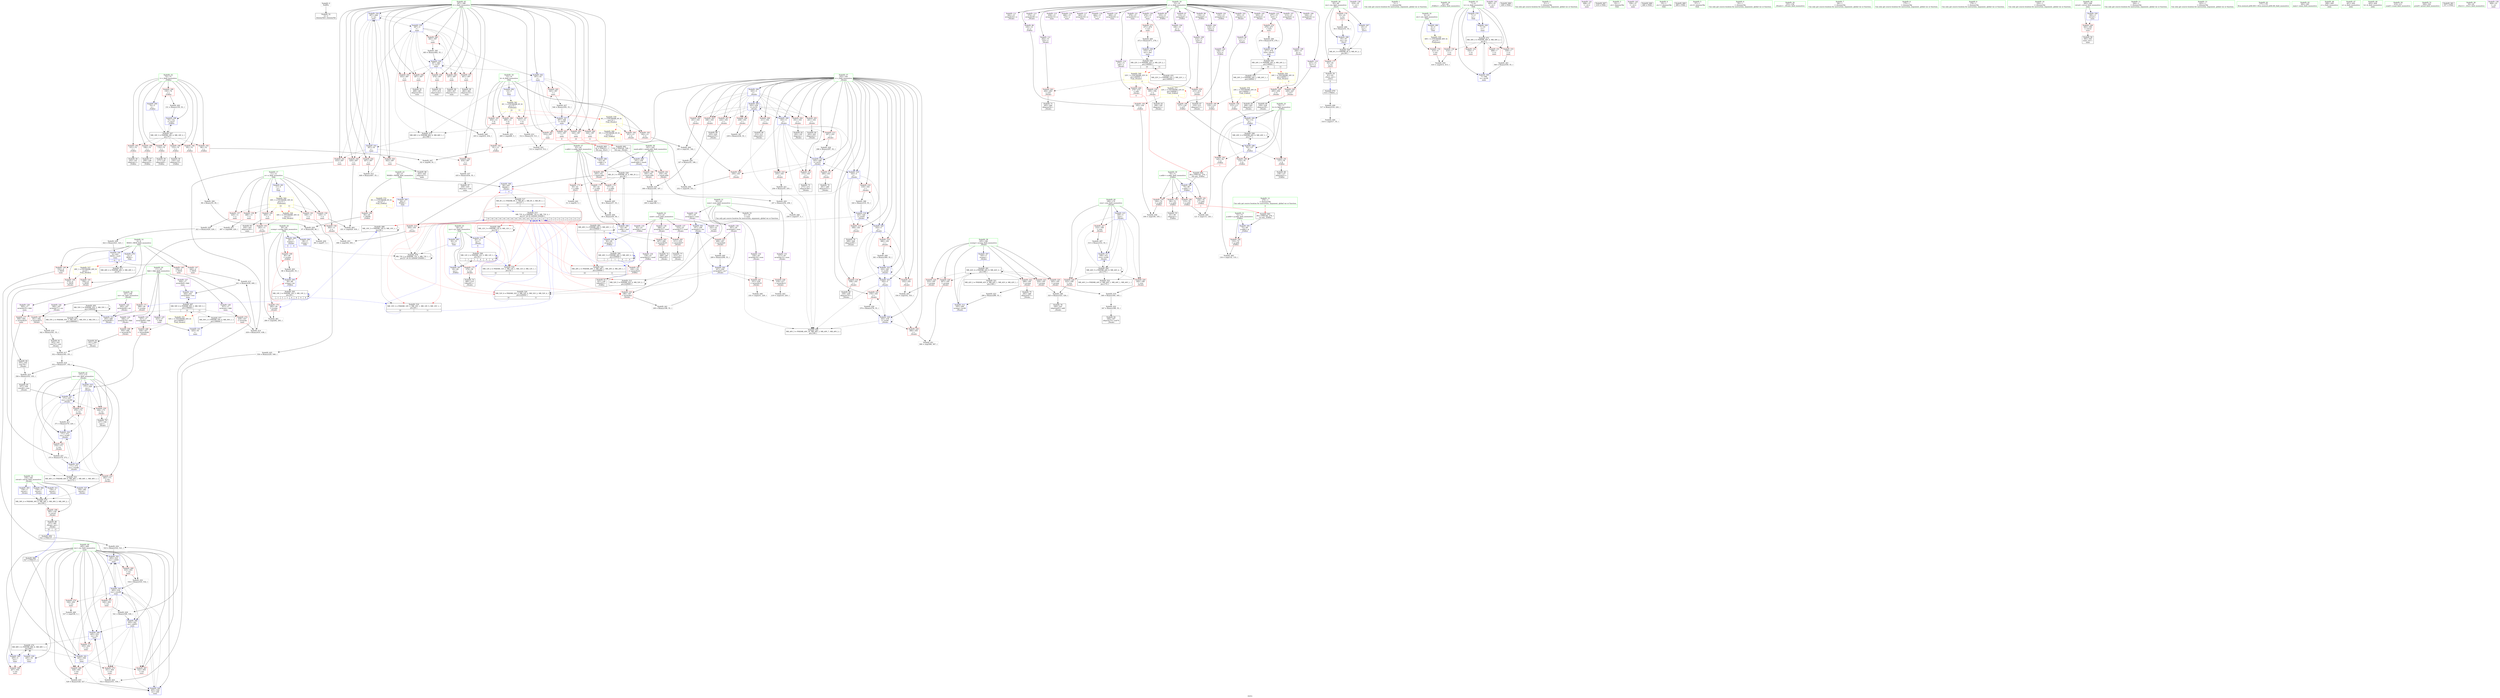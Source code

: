 digraph "SVFG" {
	label="SVFG";

	Node0x560774000240 [shape=record,color=grey,label="{NodeID: 0\nNullPtr}"];
	Node0x560774000240 -> Node0x56077401e620[style=solid];
	Node0x560774060620 [shape=record,color=black,label="{NodeID: 526\nMR_55V_2 = PHI(MR_55V_3, MR_55V_1, MR_55V_3, MR_55V_1, )\npts\{1680000 \}\n}"];
	Node0x560774039aa0 [shape=record,color=grey,label="{NodeID: 443\n219 = cmp(218, 220, )\n}"];
	Node0x56077402cd40 [shape=record,color=red,label="{NodeID: 277\n506\<--505\n\<--arrayidx35\nmain\n}"];
	Node0x56077402cd40 -> Node0x560774030260[style=solid];
	Node0x560774020b80 [shape=record,color=red,label="{NodeID: 194\n112\<--111\n\<--b7\n_Z3dfsii\n}"];
	Node0x560774020b80 -> Node0x56077402dd00[style=solid];
	Node0x56077401def0 [shape=record,color=purple,label="{NodeID: 111\n262\<--15\narrayidx32\<--e\n_Z4calci\n}"];
	Node0x56077401c2c0 [shape=record,color=green,label="{NodeID: 28\n45\<--46\nres\<--res_field_insensitive\n_Z2n1i\n}"];
	Node0x56077401c2c0 -> Node0x560774025b00[style=solid];
	Node0x56077401c2c0 -> Node0x560774025bd0[style=solid];
	Node0x56077401c2c0 -> Node0x56077402d680[style=solid];
	Node0x56077401c2c0 -> Node0x56077402d750[style=solid];
	Node0x56077404e990 [shape=record,color=black,label="{NodeID: 471\nMR_28V_2 = PHI(MR_28V_3, MR_28V_1, )\npts\{6 \}\n}"];
	Node0x56077404e990 -> Node0x56077402f970[style=dashed];
	Node0x56077402e520 [shape=record,color=blue,label="{NodeID: 305\n163\<--239\ni\<--inc24\n_Z4calci\n}"];
	Node0x56077402e520 -> Node0x560774021200[style=dashed];
	Node0x56077402e520 -> Node0x5607740212d0[style=dashed];
	Node0x56077402e520 -> Node0x5607740213a0[style=dashed];
	Node0x56077402e520 -> Node0x560774021470[style=dashed];
	Node0x56077402e520 -> Node0x560774021540[style=dashed];
	Node0x56077402e520 -> Node0x560774021610[style=dashed];
	Node0x56077402e520 -> Node0x5607740216e0[style=dashed];
	Node0x56077402e520 -> Node0x56077402e520[style=dashed];
	Node0x56077402e520 -> Node0x56077402e790[style=dashed];
	Node0x56077402e520 -> Node0x56077405e820[style=dashed];
	Node0x560774022240 [shape=record,color=red,label="{NodeID: 222\n289\<--165\n\<--ncomp\n_Z4calci\n}"];
	Node0x560774022240 -> Node0x56077401f8d0[style=solid];
	Node0x560774022240 -> Node0x560774037ca0[style=solid];
	Node0x560774023cf0 [shape=record,color=purple,label="{NodeID: 139\n418\<--35\n\<--.str.1\nmain\n}"];
	Node0x56077401e960 [shape=record,color=black,label="{NodeID: 56\n102\<--101\nidxprom1\<--\n_Z3dfsii\n}"];
	Node0x56077408f070 [shape=record,color=black,label="{NodeID: 665\n69 = PHI(146, 278, )\n1st arg _Z3dfsii }"];
	Node0x56077408f070 -> Node0x56077402d9c0[style=solid];
	Node0x560774037220 [shape=record,color=grey,label="{NodeID: 416\n342 = Binary(341, 55, )\n}"];
	Node0x560774037220 -> Node0x56077401fdb0[style=solid];
	Node0x56077402fbe0 [shape=record,color=blue,label="{NodeID: 333\n444\<--441\narrayidx8\<--rem\nmain\n}"];
	Node0x56077402fbe0 -> Node0x56077404d590[style=dashed];
	Node0x56077402b750 [shape=record,color=red,label="{NodeID: 250\n429\<--397\n\<--i\nmain\n}"];
	Node0x56077402b750 -> Node0x56077403b8a0[style=solid];
	Node0x5607740253b0 [shape=record,color=red,label="{NodeID: 167\n511\<--13\n\<--k\nmain\n}"];
	Node0x5607740253b0 -> Node0x560774036c20[style=solid];
	Node0x560774020020 [shape=record,color=black,label="{NodeID: 84\n355\<--354\nconv79\<--\n_Z4calci\n}"];
	Node0x560774020020 -> Node0x560774036920[style=solid];
	Node0x560773fff270 [shape=record,color=green,label="{NodeID: 1\n5\<--1\n\<--dummyObj\nCan only get source location for instruction, argument, global var or function.}"];
	Node0x560774039c20 [shape=record,color=grey,label="{NodeID: 444\n121 = cmp(115, 120, )\n}"];
	Node0x56077402ce10 [shape=record,color=blue,label="{NodeID: 278\n4\<--5\nMOD\<--\nGlob }"];
	Node0x56077402ce10 -> Node0x56077404e990[style=dashed];
	Node0x560774020c50 [shape=record,color=red,label="{NodeID: 195\n120\<--119\n\<--b10\n_Z3dfsii\n}"];
	Node0x560774020c50 -> Node0x560774039c20[style=solid];
	Node0x56077401dfc0 [shape=record,color=purple,label="{NodeID: 112\n263\<--15\na33\<--e\n_Z4calci\n}"];
	Node0x56077401dfc0 -> Node0x56077402b0d0[style=solid];
	Node0x56077401c350 [shape=record,color=green,label="{NodeID: 29\n65\<--66\n_Z3dfsii\<--_Z3dfsii_field_insensitive\n}"];
	Node0x56077404ee90 [shape=record,color=black,label="{NodeID: 472\nMR_58V_3 = PHI(MR_58V_4, MR_58V_2, )\npts\{8 \}\n}"];
	Node0x56077404ee90 -> Node0x5607740245e0[style=dashed];
	Node0x56077404ee90 -> Node0x5607740246b0[style=dashed];
	Node0x56077404ee90 -> Node0x560774024780[style=dashed];
	Node0x56077404ee90 -> Node0x560774024850[style=dashed];
	Node0x56077404ee90 -> Node0x5607740308e0[style=dashed];
	Node0x56077402e5f0 [shape=record,color=blue,label="{NodeID: 306\n26\<--245\nMASK\<--\n_Z4calci\n|{|<s1>4}}"];
	Node0x56077402e5f0 -> Node0x56077405d920[style=dashed];
	Node0x56077402e5f0:s1 -> Node0x560774066530[style=dashed,color=red];
	Node0x560774022310 [shape=record,color=red,label="{NodeID: 223\n324\<--165\n\<--ncomp\n_Z4calci\n}"];
	Node0x560774022310 -> Node0x560774027810[style=solid];
	Node0x560774023dc0 [shape=record,color=purple,label="{NodeID: 140\n465\<--35\n\<--.str.1\nmain\n}"];
	Node0x56077401ea30 [shape=record,color=black,label="{NodeID: 57\n109\<--108\nidxprom5\<--\n_Z3dfsii\n}"];
	Node0x56077408f760 [shape=record,color=black,label="{NodeID: 666\n409 = PHI()\n}"];
	Node0x56077404d280 [shape=record,color=black,label="{NodeID: 500\nMR_22V_3 = PHI(MR_22V_4, MR_22V_2, )\npts\{160000 \}\n|{|<s3>10|<s4>11}}"];
	Node0x56077404d280 -> Node0x56077402cba0[style=dashed];
	Node0x56077404d280 -> Node0x56077402fe50[style=dashed];
	Node0x56077404d280 -> Node0x56077404fd90[style=dashed];
	Node0x56077404d280:s3 -> Node0x5607740651e0[style=dashed,color=red];
	Node0x56077404d280:s4 -> Node0x5607740651e0[style=dashed,color=red];
	Node0x5607740373a0 [shape=record,color=grey,label="{NodeID: 417\n352 = Binary(343, 351, )\n}"];
	Node0x5607740373a0 -> Node0x560774037520[style=solid];
	Node0x56077402fcb0 [shape=record,color=blue,label="{NodeID: 334\n397\<--448\ni\<--inc\nmain\n}"];
	Node0x56077402fcb0 -> Node0x56077402b750[style=dashed];
	Node0x56077402fcb0 -> Node0x56077402b820[style=dashed];
	Node0x56077402fcb0 -> Node0x56077402b8f0[style=dashed];
	Node0x56077402fcb0 -> Node0x56077402b9c0[style=dashed];
	Node0x56077402fcb0 -> Node0x56077402ba90[style=dashed];
	Node0x56077402fcb0 -> Node0x56077402fcb0[style=dashed];
	Node0x56077402fcb0 -> Node0x56077402fd80[style=dashed];
	Node0x56077402b820 [shape=record,color=red,label="{NodeID: 251\n433\<--397\n\<--i\nmain\n}"];
	Node0x56077402b820 -> Node0x560774036f20[style=solid];
	Node0x560774025480 [shape=record,color=red,label="{NodeID: 168\n94\<--26\n\<--MASK\n_Z3dfsii\n}"];
	Node0x560774025480 -> Node0x5607740385a0[style=solid];
	Node0x5607740200f0 [shape=record,color=black,label="{NodeID: 85\n357\<--356\nconv80\<--rem\n_Z4calci\n}"];
	Node0x5607740200f0 -> Node0x56077402f220[style=solid];
	Node0x560773ff7840 [shape=record,color=green,label="{NodeID: 2\n31\<--1\n\<--dummyObj\nCan only get source location for instruction, argument, global var or function.}"];
	Node0x560774061020 [shape=record,color=black,label="{NodeID: 528\nMR_2V_3 = PHI(MR_2V_4, MR_2V_2, )\npts\{44 \}\n}"];
	Node0x560774061020 -> Node0x560774025890[style=dashed];
	Node0x560774061020 -> Node0x560774025960[style=dashed];
	Node0x560774061020 -> Node0x560774025a30[style=dashed];
	Node0x560774061020 -> Node0x56077402d820[style=dashed];
	Node0x560774039da0 [shape=record,color=grey,label="{NodeID: 445\n334 = cmp(332, 333, )\n}"];
	Node0x56077402cee0 [shape=record,color=blue,label="{NodeID: 279\n7\<--5\ntc\<--\nGlob }"];
	Node0x56077402cee0 -> Node0x56077402f8a0[style=dashed];
	Node0x560774020d20 [shape=record,color=red,label="{NodeID: 196\n127\<--126\n\<--a15\n_Z3dfsii\n}"];
	Node0x560774020d20 -> Node0x56077402ddd0[style=solid];
	Node0x56077401e090 [shape=record,color=purple,label="{NodeID: 113\n274\<--15\narrayidx39\<--e\n_Z4calci\n}"];
	Node0x56077401c420 [shape=record,color=green,label="{NodeID: 30\n70\<--71\nx.addr\<--x.addr_field_insensitive\n_Z3dfsii\n}"];
	Node0x56077401c420 -> Node0x560774025ca0[style=solid];
	Node0x56077401c420 -> Node0x560774025d70[style=solid];
	Node0x56077401c420 -> Node0x560774025e40[style=solid];
	Node0x56077401c420 -> Node0x560774025f10[style=solid];
	Node0x56077401c420 -> Node0x56077402d8f0[style=solid];
	Node0x56077404f390 [shape=record,color=black,label="{NodeID: 473\nMR_66V_2 = PHI(MR_66V_9, MR_66V_1, )\npts\{398 \}\n}"];
	Node0x56077404f390 -> Node0x56077402fb10[style=dashed];
	Node0x56077402e6c0 [shape=record,color=blue,label="{NodeID: 307\n165\<--5\nncomp\<--\n_Z4calci\n}"];
	Node0x56077402e6c0 -> Node0x560774054eb0[style=dashed];
	Node0x5607740223e0 [shape=record,color=red,label="{NodeID: 224\n333\<--165\n\<--ncomp\n_Z4calci\n}"];
	Node0x5607740223e0 -> Node0x560774039da0[style=solid];
	Node0x560774023e90 [shape=record,color=purple,label="{NodeID: 141\n498\<--37\n\<--.str.2\nmain\n}"];
	Node0x56077401eb00 [shape=record,color=black,label="{NodeID: 58\n117\<--116\nidxprom8\<--\n_Z3dfsii\n}"];
	Node0x56077408f860 [shape=record,color=black,label="{NodeID: 667\n419 = PHI()\n}"];
	Node0x56077404d370 [shape=record,color=black,label="{NodeID: 501\nMR_24V_3 = PHI(MR_24V_4, MR_24V_2, )\npts\{160001 \}\n|{|<s3>10|<s4>11}}"];
	Node0x56077404d370 -> Node0x56077402cc70[style=dashed];
	Node0x56077404d370 -> Node0x56077402ff20[style=dashed];
	Node0x56077404d370 -> Node0x560774050290[style=dashed];
	Node0x56077404d370:s3 -> Node0x5607740652c0[style=dashed,color=red];
	Node0x56077404d370:s4 -> Node0x5607740652c0[style=dashed,color=red];
	Node0x560774037520 [shape=record,color=grey,label="{NodeID: 418\n353 = Binary(337, 352, )\n}"];
	Node0x560774037520 -> Node0x560774036920[style=solid];
	Node0x56077402fd80 [shape=record,color=blue,label="{NodeID: 335\n397\<--5\ni\<--\nmain\n}"];
	Node0x56077402fd80 -> Node0x56077402bb60[style=dashed];
	Node0x56077402fd80 -> Node0x56077402bc30[style=dashed];
	Node0x56077402fd80 -> Node0x56077402bd00[style=dashed];
	Node0x56077402fd80 -> Node0x56077402bdd0[style=dashed];
	Node0x56077402fd80 -> Node0x56077402bea0[style=dashed];
	Node0x56077402fd80 -> Node0x56077402bf70[style=dashed];
	Node0x56077402fd80 -> Node0x56077402fff0[style=dashed];
	Node0x56077402fd80 -> Node0x560774030330[style=dashed];
	Node0x56077402fd80 -> Node0x56077404f390[style=dashed];
	Node0x56077402b8f0 [shape=record,color=red,label="{NodeID: 252\n434\<--397\n\<--i\nmain\n}"];
	Node0x56077402b8f0 -> Node0x5607740391a0[style=solid];
	Node0x560774025550 [shape=record,color=red,label="{NodeID: 169\n85\<--28\n\<--scomp\n_Z3dfsii\n}"];
	Node0x560774025550 -> Node0x560774028290[style=solid];
	Node0x5607740201c0 [shape=record,color=black,label="{NodeID: 86\n157\<--385\n_Z4calci_ret\<--\n_Z4calci\n|{<s0>10|<s1>11}}"];
	Node0x5607740201c0:s0 -> Node0x56077408e7b0[style=solid,color=blue];
	Node0x5607740201c0:s1 -> Node0x56077408e9a0[style=solid,color=blue];
	Node0x560773ff79c0 [shape=record,color=green,label="{NodeID: 3\n33\<--1\n.str\<--dummyObj\nGlob }"];
	Node0x560774061520 [shape=record,color=black,label="{NodeID: 529\nMR_4V_3 = PHI(MR_4V_4, MR_4V_2, )\npts\{46 \}\n}"];
	Node0x560774061520 -> Node0x560774025b00[style=dashed];
	Node0x560774061520 -> Node0x560774025bd0[style=dashed];
	Node0x560774061520 -> Node0x56077402d750[style=dashed];
	Node0x560774039f20 [shape=record,color=grey,label="{NodeID: 446\n258 = cmp(257, 5, )\n}"];
	Node0x56077402cfb0 [shape=record,color=blue,label="{NodeID: 280\n9\<--5\nntc\<--\nGlob }"];
	Node0x56077402cfb0 -> Node0x560774065b00[style=dashed];
	Node0x560774020df0 [shape=record,color=red,label="{NodeID: 197\n140\<--139\n\<--arrayidx22\n_Z3dfsii\n}"];
	Node0x560774020df0 -> Node0x56077401ed70[style=solid];
	Node0x56077401e160 [shape=record,color=purple,label="{NodeID: 114\n275\<--15\na40\<--e\n_Z4calci\n}"];
	Node0x56077401e160 -> Node0x56077402b270[style=solid];
	Node0x56077401c4f0 [shape=record,color=green,label="{NodeID: 31\n72\<--73\np.addr\<--p.addr_field_insensitive\n_Z3dfsii\n}"];
	Node0x56077401c4f0 -> Node0x560774025fe0[style=solid];
	Node0x56077401c4f0 -> Node0x56077402d9c0[style=solid];
	Node0x56077404f890 [shape=record,color=black,label="{NodeID: 474\nMR_68V_2 = PHI(MR_68V_6, MR_68V_1, )\npts\{406 \}\n}"];
	Node0x56077404f890 -> Node0x5607740300c0[style=dashed];
	Node0x56077404f890 -> Node0x560774030190[style=dashed];
	Node0x56077404f890 -> Node0x560774030260[style=dashed];
	Node0x56077402e790 [shape=record,color=blue,label="{NodeID: 308\n163\<--5\ni\<--\n_Z4calci\n}"];
	Node0x56077402e790 -> Node0x5607740217b0[style=dashed];
	Node0x56077402e790 -> Node0x560774021880[style=dashed];
	Node0x56077402e790 -> Node0x560774021950[style=dashed];
	Node0x56077402e790 -> Node0x560774021a20[style=dashed];
	Node0x56077402e790 -> Node0x560774021af0[style=dashed];
	Node0x56077402e790 -> Node0x56077402ec70[style=dashed];
	Node0x56077402e790 -> Node0x56077402ee10[style=dashed];
	Node0x56077402e790 -> Node0x56077405e820[style=dashed];
	Node0x5607740224b0 [shape=record,color=red,label="{NodeID: 225\n345\<--165\n\<--ncomp\n_Z4calci\n}"];
	Node0x5607740224b0 -> Node0x5607740376a0[style=solid];
	Node0x560774023f60 [shape=record,color=purple,label="{NodeID: 142\n556\<--37\n\<--.str.2\nmain\n}"];
	Node0x56077401ebd0 [shape=record,color=black,label="{NodeID: 59\n124\<--123\nidxprom13\<--\n_Z3dfsii\n}"];
	Node0x56077408f960 [shape=record,color=black,label="{NodeID: 668\n466 = PHI()\n}"];
	Node0x5607740376a0 [shape=record,color=grey,label="{NodeID: 419\n346 = Binary(344, 345, )\n}"];
	Node0x5607740376a0 -> Node0x560774037b20[style=solid];
	Node0x56077402fe50 [shape=record,color=blue,label="{NodeID: 336\n470\<--472\na21\<--dec\nmain\n}"];
	Node0x56077402fe50 -> Node0x56077404d280[style=dashed];
	Node0x56077402b9c0 [shape=record,color=red,label="{NodeID: 253\n442\<--397\n\<--i\nmain\n}"];
	Node0x56077402b9c0 -> Node0x560774020360[style=solid];
	Node0x560774025620 [shape=record,color=red,label="{NodeID: 170\n282\<--28\n\<--scomp\n_Z4calci\n}"];
	Node0x560774025620 -> Node0x56077403b5a0[style=solid];
	Node0x560774020290 [shape=record,color=black,label="{NodeID: 87\n436\<--435\nidxprom\<--sub\nmain\n}"];
	Node0x5607740002d0 [shape=record,color=green,label="{NodeID: 4\n35\<--1\n.str.1\<--dummyObj\nGlob }"];
	Node0x56077403a0a0 [shape=record,color=grey,label="{NodeID: 447\n92 = cmp(90, 91, )\n}"];
	Node0x56077402d0b0 [shape=record,color=blue,label="{NodeID: 281\n11\<--5\nn\<--\nGlob }"];
	Node0x56077402d0b0 -> Node0x560774065be0[style=dashed];
	Node0x560774020ec0 [shape=record,color=red,label="{NodeID: 198\n385\<--159\n\<--retval\n_Z4calci\n}"];
	Node0x560774020ec0 -> Node0x5607740201c0[style=solid];
	Node0x56077401e230 [shape=record,color=purple,label="{NodeID: 115\n459\<--15\narrayidx13\<--e\nmain\n}"];
	Node0x56077401c5c0 [shape=record,color=green,label="{NodeID: 32\n74\<--75\ni\<--i_field_insensitive\n_Z3dfsii\n}"];
	Node0x56077401c5c0 -> Node0x5607740260b0[style=solid];
	Node0x56077401c5c0 -> Node0x560774026180[style=solid];
	Node0x56077401c5c0 -> Node0x560774026250[style=solid];
	Node0x56077401c5c0 -> Node0x560774026320[style=solid];
	Node0x56077401c5c0 -> Node0x5607740263f0[style=solid];
	Node0x56077401c5c0 -> Node0x5607740264c0[style=solid];
	Node0x56077401c5c0 -> Node0x560774026590[style=solid];
	Node0x56077401c5c0 -> Node0x56077402dc30[style=solid];
	Node0x56077401c5c0 -> Node0x56077402df70[style=solid];
	Node0x56077404fd90 [shape=record,color=black,label="{NodeID: 475\nMR_22V_2 = PHI(MR_22V_3, MR_22V_1, )\npts\{160000 \}\n}"];
	Node0x56077404fd90 -> Node0x56077404d280[style=dashed];
	Node0x56077402e860 [shape=record,color=blue,label="{NodeID: 309\n28\<--5\nscomp\<--\n_Z4calci\n|{<s0>4|<s1>4}}"];
	Node0x56077402e860:s0 -> Node0x560774025550[style=dashed,color=red];
	Node0x56077402e860:s1 -> Node0x56077402db60[style=dashed,color=red];
	Node0x560774022580 [shape=record,color=red,label="{NodeID: 226\n367\<--165\n\<--ncomp\n_Z4calci\n}"];
	Node0x560774022580 -> Node0x56077403a6a0[style=solid];
	Node0x560774024030 [shape=record,color=purple,label="{NodeID: 143\n293\<--167\narrayidx48\<--siz\n_Z4calci\n}"];
	Node0x560774024030 -> Node0x56077402eba0[style=solid];
	Node0x56077401eca0 [shape=record,color=black,label="{NodeID: 60\n138\<--137\nidxprom21\<--\n_Z3dfsii\n}"];
	Node0x56077408fa60 [shape=record,color=black,label="{NodeID: 669\n499 = PHI()\n}"];
	Node0x560774037820 [shape=record,color=grey,label="{NodeID: 420\n257 = Binary(254, 256, )\n}"];
	Node0x560774037820 -> Node0x560774039f20[style=solid];
	Node0x56077402ff20 [shape=record,color=blue,label="{NodeID: 337\n477\<--479\nb24\<--dec25\nmain\n}"];
	Node0x56077402ff20 -> Node0x56077404d370[style=dashed];
	Node0x56077402ba90 [shape=record,color=red,label="{NodeID: 254\n447\<--397\n\<--i\nmain\n}"];
	Node0x56077402ba90 -> Node0x5607740370a0[style=solid];
	Node0x5607740256f0 [shape=record,color=red,label="{NodeID: 171\n288\<--28\n\<--scomp\n_Z4calci\n}"];
	Node0x5607740256f0 -> Node0x56077402eba0[style=solid];
	Node0x560774020360 [shape=record,color=black,label="{NodeID: 88\n443\<--442\nidxprom7\<--\nmain\n}"];
	Node0x560773ff7ea0 [shape=record,color=green,label="{NodeID: 5\n37\<--1\n.str.2\<--dummyObj\nGlob }"];
	Node0x56077403a220 [shape=record,color=grey,label="{NodeID: 448\n455 = cmp(453, 454, )\n}"];
	Node0x56077402d1b0 [shape=record,color=blue,label="{NodeID: 282\n13\<--5\nk\<--\nGlob }"];
	Node0x56077402d1b0 -> Node0x560774065cc0[style=dashed];
	Node0x560774020f90 [shape=record,color=red,label="{NodeID: 199\n185\<--161\n\<--mask.addr\n_Z4calci\n}"];
	Node0x560774020f90 -> Node0x560774038ea0[style=solid];
	Node0x560774022a40 [shape=record,color=purple,label="{NodeID: 116\n460\<--15\na14\<--e\nmain\n}"];
	Node0x56077401c690 [shape=record,color=green,label="{NodeID: 33\n76\<--77\nb\<--b_field_insensitive\n_Z3dfsii\n}"];
	Node0x56077401c690 -> Node0x560774026660[style=solid];
	Node0x56077401c690 -> Node0x560774026730[style=solid];
	Node0x56077401c690 -> Node0x5607740209e0[style=solid];
	Node0x56077401c690 -> Node0x56077402dd00[style=solid];
	Node0x56077401c690 -> Node0x56077402ddd0[style=solid];
	Node0x560774065b00 [shape=record,color=yellow,style=double,label="{NodeID: 559\n60V_1 = ENCHI(MR_60V_0)\npts\{10 \}\nFun[main]}"];
	Node0x560774065b00 -> Node0x560774024920[style=dashed];
	Node0x560774050290 [shape=record,color=black,label="{NodeID: 476\nMR_24V_2 = PHI(MR_24V_3, MR_24V_1, )\npts\{160001 \}\n}"];
	Node0x560774050290 -> Node0x56077404d370[style=dashed];
	Node0x56077402e930 [shape=record,color=blue,label="{NodeID: 310\n30\<--31\ncyc\<--\n_Z4calci\n|{<s0>4}}"];
	Node0x56077402e930:s0 -> Node0x56077405a1c0[style=dashed,color=red];
	Node0x560774022650 [shape=record,color=red,label="{NodeID: 227\n314\<--169\n\<--sisa\n_Z4calci\n}"];
	Node0x560774022650 -> Node0x5607740364a0[style=solid];
	Node0x560774024100 [shape=record,color=purple,label="{NodeID: 144\n340\<--167\narrayidx71\<--siz\n_Z4calci\n}"];
	Node0x560774024100 -> Node0x56077402b4e0[style=solid];
	Node0x56077401ed70 [shape=record,color=black,label="{NodeID: 61\n141\<--140\ntobool23\<--\n_Z3dfsii\n}"];
	Node0x56077408fb60 [shape=record,color=black,label="{NodeID: 670\n516 = PHI(41, )\n}"];
	Node0x56077408fb60 -> Node0x5607740367a0[style=solid];
	Node0x5607740379a0 [shape=record,color=grey,label="{NodeID: 421\n256 = Binary(55, 255, )\n}"];
	Node0x5607740379a0 -> Node0x560774037820[style=solid];
	Node0x56077402fff0 [shape=record,color=blue,label="{NodeID: 338\n397\<--483\ni\<--inc27\nmain\n}"];
	Node0x56077402fff0 -> Node0x56077402bb60[style=dashed];
	Node0x56077402fff0 -> Node0x56077402bc30[style=dashed];
	Node0x56077402fff0 -> Node0x56077402bd00[style=dashed];
	Node0x56077402fff0 -> Node0x56077402bdd0[style=dashed];
	Node0x56077402fff0 -> Node0x56077402bea0[style=dashed];
	Node0x56077402fff0 -> Node0x56077402bf70[style=dashed];
	Node0x56077402fff0 -> Node0x56077402fff0[style=dashed];
	Node0x56077402fff0 -> Node0x560774030330[style=dashed];
	Node0x56077402fff0 -> Node0x56077404f390[style=dashed];
	Node0x56077402bb60 [shape=record,color=red,label="{NodeID: 255\n453\<--397\n\<--i\nmain\n}"];
	Node0x56077402bb60 -> Node0x56077403a220[style=solid];
	Node0x5607740257c0 [shape=record,color=red,label="{NodeID: 172\n279\<--30\n\<--cyc\n_Z4calci\n}"];
	Node0x5607740257c0 -> Node0x56077401f800[style=solid];
	Node0x560774020430 [shape=record,color=black,label="{NodeID: 89\n458\<--457\nidxprom12\<--\nmain\n}"];
	Node0x560773fff550 [shape=record,color=green,label="{NodeID: 6\n55\<--1\n\<--dummyObj\nCan only get source location for instruction, argument, global var or function.}"];
	Node0x56077403a3a0 [shape=record,color=grey,label="{NodeID: 449\n232 = cmp(231, 220, )\n}"];
	Node0x56077402d2b0 [shape=record,color=blue,label="{NodeID: 283\n26\<--5\nMASK\<--\nGlob }"];
	Node0x56077402d2b0 -> Node0x560774050c90[style=dashed];
	Node0x560774021060 [shape=record,color=red,label="{NodeID: 200\n245\<--161\n\<--mask.addr\n_Z4calci\n}"];
	Node0x560774021060 -> Node0x56077402e5f0[style=solid];
	Node0x560774022b10 [shape=record,color=purple,label="{NodeID: 117\n463\<--15\narrayidx16\<--e\nmain\n}"];
	Node0x56077401c760 [shape=record,color=green,label="{NodeID: 34\n155\<--156\n_Z4calci\<--_Z4calci_field_insensitive\n}"];
	Node0x560774065be0 [shape=record,color=yellow,style=double,label="{NodeID: 560\n30V_1 = ENCHI(MR_30V_0)\npts\{12 \}\nFun[main]|{|<s5>10|<s6>11}}"];
	Node0x560774065be0 -> Node0x560774024b90[style=dashed];
	Node0x560774065be0 -> Node0x560774024c60[style=dashed];
	Node0x560774065be0 -> Node0x560774024d30[style=dashed];
	Node0x560774065be0 -> Node0x560774024e00[style=dashed];
	Node0x560774065be0 -> Node0x560774024ed0[style=dashed];
	Node0x560774065be0:s5 -> Node0x560774064840[style=dashed,color=red];
	Node0x560774065be0:s6 -> Node0x560774064840[style=dashed,color=red];
	Node0x560774050790 [shape=record,color=black,label="{NodeID: 477\nMR_50V_2 = PHI(MR_50V_4, MR_50V_1, )\npts\{190000 \}\n}"];
	Node0x560774050790 -> Node0x56077402fa40[style=dashed];
	Node0x560774027510 [shape=record,color=grey,label="{NodeID: 394\n479 = Binary(478, 278, )\n}"];
	Node0x560774027510 -> Node0x56077402ff20[style=solid];
	Node0x56077402ea00 [shape=record,color=blue,label="{NodeID: 311\n159\<--5\nretval\<--\n_Z4calci\n}"];
	Node0x56077402ea00 -> Node0x56077405e320[style=dashed];
	Node0x560774022720 [shape=record,color=red,label="{NodeID: 228\n323\<--169\n\<--sisa\n_Z4calci\n}"];
	Node0x560774022720 -> Node0x560774027810[style=solid];
	Node0x5607740241d0 [shape=record,color=red,label="{NodeID: 145\n354\<--4\n\<--MOD\n_Z4calci\n}"];
	Node0x5607740241d0 -> Node0x560774020020[style=solid];
	Node0x56077401ee40 [shape=record,color=black,label="{NodeID: 62\n192\<--191\nidxprom\<--\n_Z4calci\n}"];
	Node0x560774059cc0 [shape=record,color=black,label="{NodeID: 505\nMR_10V_3 = PHI(MR_10V_5, MR_10V_2, )\npts\{29 \}\n|{|<s1>1|<s2>1|<s3>1|<s4>4|<s5>4|<s6>4|<s7>4}}"];
	Node0x560774059cc0 -> Node0x560774059cc0[style=dashed];
	Node0x560774059cc0:s1 -> Node0x560774025550[style=dashed,color=red];
	Node0x560774059cc0:s2 -> Node0x56077402db60[style=dashed,color=red];
	Node0x560774059cc0:s3 -> Node0x560774059cc0[style=dashed,color=blue];
	Node0x560774059cc0:s4 -> Node0x560774025620[style=dashed,color=blue];
	Node0x560774059cc0:s5 -> Node0x5607740256f0[style=dashed,color=blue];
	Node0x560774059cc0:s6 -> Node0x560774053fb0[style=dashed,color=blue];
	Node0x560774059cc0:s7 -> Node0x56077405d420[style=dashed,color=blue];
	Node0x560774037b20 [shape=record,color=grey,label="{NodeID: 422\n347 = Binary(346, 55, )\n}"];
	Node0x560774037b20 -> Node0x56077401fe80[style=solid];
	Node0x5607740300c0 [shape=record,color=blue,label="{NodeID: 339\n405\<--55\nres\<--\nmain\n}"];
	Node0x5607740300c0 -> Node0x56077402c450[style=dashed];
	Node0x5607740300c0 -> Node0x56077404f890[style=dashed];
	Node0x56077402bc30 [shape=record,color=red,label="{NodeID: 256\n457\<--397\n\<--i\nmain\n}"];
	Node0x56077402bc30 -> Node0x560774020430[style=solid];
	Node0x560774025890 [shape=record,color=red,label="{NodeID: 173\n50\<--43\n\<--x.addr\n_Z2n1i\n}"];
	Node0x560774025890 -> Node0x560774039920[style=solid];
	Node0x560774020500 [shape=record,color=black,label="{NodeID: 90\n462\<--461\nidxprom15\<--\nmain\n}"];
	Node0x560773fe3be0 [shape=record,color=green,label="{NodeID: 7\n84\<--1\n\<--dummyObj\nCan only get source location for instruction, argument, global var or function.}"];
	Node0x56077403a520 [shape=record,color=grey,label="{NodeID: 450\n518 = cmp(517, 55, )\n}"];
	Node0x56077402d3b0 [shape=record,color=blue,label="{NodeID: 284\n28\<--5\nscomp\<--\nGlob }"];
	Node0x56077402d3b0 -> Node0x560774050c90[style=dashed];
	Node0x560774021130 [shape=record,color=red,label="{NodeID: 201\n254\<--161\n\<--mask.addr\n_Z4calci\n}"];
	Node0x560774021130 -> Node0x560774037820[style=solid];
	Node0x560774022be0 [shape=record,color=purple,label="{NodeID: 118\n464\<--15\nb17\<--e\nmain\n}"];
	Node0x56077401c830 [shape=record,color=green,label="{NodeID: 35\n159\<--160\nretval\<--retval_field_insensitive\n_Z4calci\n}"];
	Node0x56077401c830 -> Node0x560774020ec0[style=solid];
	Node0x56077401c830 -> Node0x56077402e380[style=solid];
	Node0x56077401c830 -> Node0x56077402e450[style=solid];
	Node0x56077401c830 -> Node0x56077402ea00[style=solid];
	Node0x56077401c830 -> Node0x56077402f700[style=solid];
	Node0x560774065cc0 [shape=record,color=yellow,style=double,label="{NodeID: 561\n6V_1 = ENCHI(MR_6V_0)\npts\{14 \}\nFun[main]|{|<s3>10|<s4>11}}"];
	Node0x560774065cc0 -> Node0x560774025210[style=dashed];
	Node0x560774065cc0 -> Node0x5607740252e0[style=dashed];
	Node0x560774065cc0 -> Node0x5607740253b0[style=dashed];
	Node0x560774065cc0:s3 -> Node0x560774064920[style=dashed,color=red];
	Node0x560774065cc0:s4 -> Node0x560774064920[style=dashed,color=red];
	Node0x560774050c90 [shape=record,color=black,label="{NodeID: 478\nMR_73V_2 = PHI(MR_73V_3, MR_73V_1, )\npts\{27 29 32 220000 250000 \}\n}"];
	Node0x560774050c90 -> Node0x560774050c90[style=dashed];
	Node0x560774050c90 -> Node0x56077405cec0[style=dashed];
	Node0x560774027690 [shape=record,color=grey,label="{NodeID: 395\n483 = Binary(482, 55, )\n}"];
	Node0x560774027690 -> Node0x56077402fff0[style=solid];
	Node0x56077402ead0 [shape=record,color=blue,label="{NodeID: 312\n165\<--290\nncomp\<--inc46\n_Z4calci\n}"];
	Node0x56077402ead0 -> Node0x560774054eb0[style=dashed];
	Node0x5607740227f0 [shape=record,color=red,label="{NodeID: 229\n344\<--169\n\<--sisa\n_Z4calci\n}"];
	Node0x5607740227f0 -> Node0x5607740376a0[style=solid];
	Node0x5607740242a0 [shape=record,color=red,label="{NodeID: 146\n373\<--4\n\<--MOD\n_Z4calci\n}"];
	Node0x5607740242a0 -> Node0x5607740388a0[style=solid];
	Node0x56077401ef10 [shape=record,color=black,label="{NodeID: 63\n196\<--195\nidxprom1\<--\n_Z4calci\n}"];
	Node0x56077405a1c0 [shape=record,color=black,label="{NodeID: 506\nMR_12V_2 = PHI(MR_12V_5, MR_12V_1, )\npts\{32 \}\n|{|<s2>1|<s3>1|<s4>4|<s5>4|<s6>4}}"];
	Node0x56077405a1c0 -> Node0x56077402dea0[style=dashed];
	Node0x56077405a1c0 -> Node0x56077405a1c0[style=dashed];
	Node0x56077405a1c0:s2 -> Node0x56077405a1c0[style=dashed,color=red];
	Node0x56077405a1c0:s3 -> Node0x56077405a1c0[style=dashed,color=blue];
	Node0x56077405a1c0:s4 -> Node0x5607740257c0[style=dashed,color=blue];
	Node0x56077405a1c0:s5 -> Node0x5607740544b0[style=dashed,color=blue];
	Node0x56077405a1c0:s6 -> Node0x56077405de20[style=dashed,color=blue];
	Node0x560774037ca0 [shape=record,color=grey,label="{NodeID: 423\n290 = Binary(289, 55, )\n}"];
	Node0x560774037ca0 -> Node0x56077402ead0[style=solid];
	Node0x560774030190 [shape=record,color=blue,label="{NodeID: 340\n405\<--5\nres\<--\nmain\n}"];
	Node0x560774030190 -> Node0x56077402c450[style=dashed];
	Node0x560774030190 -> Node0x56077404f890[style=dashed];
	Node0x56077402bd00 [shape=record,color=red,label="{NodeID: 257\n461\<--397\n\<--i\nmain\n}"];
	Node0x56077402bd00 -> Node0x560774020500[style=solid];
	Node0x560774025960 [shape=record,color=red,label="{NodeID: 174\n57\<--43\n\<--x.addr\n_Z2n1i\n}"];
	Node0x560774025960 -> Node0x560774028590[style=solid];
	Node0x5607740205d0 [shape=record,color=black,label="{NodeID: 91\n468\<--467\nidxprom19\<--\nmain\n}"];
	Node0x56077401b3b0 [shape=record,color=green,label="{NodeID: 8\n175\<--1\n\<--dummyObj\nCan only get source location for instruction, argument, global var or function.}"];
	Node0x56077403a6a0 [shape=record,color=grey,label="{NodeID: 451\n368 = cmp(366, 367, )\n}"];
	Node0x56077402d4b0 [shape=record,color=blue,label="{NodeID: 285\n30\<--31\ncyc\<--\nGlob }"];
	Node0x56077402d4b0 -> Node0x560774050c90[style=dashed];
	Node0x560774021200 [shape=record,color=red,label="{NodeID: 202\n181\<--163\n\<--i\n_Z4calci\n}"];
	Node0x560774021200 -> Node0x56077403ba20[style=solid];
	Node0x560774022cb0 [shape=record,color=purple,label="{NodeID: 119\n469\<--15\narrayidx20\<--e\nmain\n}"];
	Node0x56077401c900 [shape=record,color=green,label="{NodeID: 36\n161\<--162\nmask.addr\<--mask.addr_field_insensitive\n_Z4calci\n}"];
	Node0x56077401c900 -> Node0x560774020f90[style=solid];
	Node0x56077401c900 -> Node0x560774021060[style=solid];
	Node0x56077401c900 -> Node0x560774021130[style=solid];
	Node0x56077401c900 -> Node0x56077402e040[style=solid];
	Node0x560774027810 [shape=record,color=grey,label="{NodeID: 396\n325 = Binary(323, 324, )\n}"];
	Node0x560774027810 -> Node0x56077401fb40[style=solid];
	Node0x56077402eba0 [shape=record,color=blue,label="{NodeID: 313\n293\<--288\narrayidx48\<--\n_Z4calci\n}"];
	Node0x56077402eba0 -> Node0x5607740558b0[style=dashed];
	Node0x5607740228c0 [shape=record,color=red,label="{NodeID: 230\n336\<--171\n\<--res\n_Z4calci\n}"];
	Node0x5607740228c0 -> Node0x56077401fc10[style=solid];
	Node0x560774024370 [shape=record,color=red,label="{NodeID: 147\n440\<--4\n\<--MOD\nmain\n}"];
	Node0x560774024370 -> Node0x560774036da0[style=solid];
	Node0x56077401efe0 [shape=record,color=black,label="{NodeID: 64\n202\<--201\nidxprom3\<--\n_Z4calci\n}"];
	Node0x56077405a6c0 [shape=record,color=black,label="{NodeID: 507\nMR_18V_3 = PHI(MR_18V_4, MR_18V_2, )\npts\{75 \}\n}"];
	Node0x56077405a6c0 -> Node0x5607740260b0[style=dashed];
	Node0x56077405a6c0 -> Node0x560774026180[style=dashed];
	Node0x56077405a6c0 -> Node0x560774026250[style=dashed];
	Node0x56077405a6c0 -> Node0x560774026320[style=dashed];
	Node0x56077405a6c0 -> Node0x5607740263f0[style=dashed];
	Node0x56077405a6c0 -> Node0x5607740264c0[style=dashed];
	Node0x56077405a6c0 -> Node0x560774026590[style=dashed];
	Node0x56077405a6c0 -> Node0x56077402df70[style=dashed];
	Node0x560774037e20 [shape=record,color=grey,label="{NodeID: 424\n552 = Binary(551, 550, )\n}"];
	Node0x560774037e20 -> Node0x560774030810[style=solid];
	Node0x560774030260 [shape=record,color=blue,label="{NodeID: 341\n405\<--506\nres\<--\nmain\n}"];
	Node0x560774030260 -> Node0x56077402c520[style=dashed];
	Node0x560774030260 -> Node0x56077402c5f0[style=dashed];
	Node0x560774030260 -> Node0x56077402c930[style=dashed];
	Node0x560774030260 -> Node0x560774030400[style=dashed];
	Node0x560774030260 -> Node0x5607740304d0[style=dashed];
	Node0x560774030260 -> Node0x560774030810[style=dashed];
	Node0x56077402bdd0 [shape=record,color=red,label="{NodeID: 258\n467\<--397\n\<--i\nmain\n}"];
	Node0x56077402bdd0 -> Node0x5607740205d0[style=solid];
	Node0x560774025a30 [shape=record,color=red,label="{NodeID: 175\n59\<--43\n\<--x.addr\n_Z2n1i\n}"];
	Node0x560774025a30 -> Node0x560774028410[style=solid];
	Node0x5607740206a0 [shape=record,color=black,label="{NodeID: 92\n475\<--474\nidxprom22\<--\nmain\n}"];
	Node0x56077401b6b0 [shape=record,color=green,label="{NodeID: 9\n176\<--1\n\<--dummyObj\nCan only get source location for instruction, argument, global var or function.}"];
	Node0x56077403a820 [shape=record,color=grey,label="{NodeID: 452\n513 = cmp(510, 512, )\n}"];
	Node0x56077402d5b0 [shape=record,color=blue,label="{NodeID: 286\n43\<--42\nx.addr\<--x\n_Z2n1i\n}"];
	Node0x56077402d5b0 -> Node0x560774061020[style=dashed];
	Node0x5607740212d0 [shape=record,color=red,label="{NodeID: 203\n186\<--163\n\<--i\n_Z4calci\n}"];
	Node0x5607740212d0 -> Node0x560774039020[style=solid];
	Node0x560774022d80 [shape=record,color=purple,label="{NodeID: 120\n470\<--15\na21\<--e\nmain\n}"];
	Node0x560774022d80 -> Node0x56077402cba0[style=solid];
	Node0x560774022d80 -> Node0x56077402fe50[style=solid];
	Node0x56077401c9d0 [shape=record,color=green,label="{NodeID: 37\n163\<--164\ni\<--i_field_insensitive\n_Z4calci\n}"];
	Node0x56077401c9d0 -> Node0x560774021200[style=solid];
	Node0x56077401c9d0 -> Node0x5607740212d0[style=solid];
	Node0x56077401c9d0 -> Node0x5607740213a0[style=solid];
	Node0x56077401c9d0 -> Node0x560774021470[style=solid];
	Node0x56077401c9d0 -> Node0x560774021540[style=solid];
	Node0x56077401c9d0 -> Node0x560774021610[style=solid];
	Node0x56077401c9d0 -> Node0x5607740216e0[style=solid];
	Node0x56077401c9d0 -> Node0x5607740217b0[style=solid];
	Node0x56077401c9d0 -> Node0x560774021880[style=solid];
	Node0x56077401c9d0 -> Node0x560774021950[style=solid];
	Node0x56077401c9d0 -> Node0x560774021a20[style=solid];
	Node0x56077401c9d0 -> Node0x560774021af0[style=solid];
	Node0x56077401c9d0 -> Node0x560774021bc0[style=solid];
	Node0x56077401c9d0 -> Node0x560774021c90[style=solid];
	Node0x56077401c9d0 -> Node0x560774021d60[style=solid];
	Node0x56077401c9d0 -> Node0x560774021e30[style=solid];
	Node0x56077401c9d0 -> Node0x560774021f00[style=solid];
	Node0x56077401c9d0 -> Node0x560774021fd0[style=solid];
	Node0x56077401c9d0 -> Node0x5607740220a0[style=solid];
	Node0x56077401c9d0 -> Node0x560774022170[style=solid];
	Node0x56077401c9d0 -> Node0x56077402e110[style=solid];
	Node0x56077401c9d0 -> Node0x56077402e520[style=solid];
	Node0x56077401c9d0 -> Node0x56077402e790[style=solid];
	Node0x56077401c9d0 -> Node0x56077402ec70[style=solid];
	Node0x56077401c9d0 -> Node0x56077402ee10[style=solid];
	Node0x56077401c9d0 -> Node0x56077402efb0[style=solid];
	Node0x56077401c9d0 -> Node0x56077402f150[style=solid];
	Node0x56077401c9d0 -> Node0x56077402f2f0[style=solid];
	Node0x56077401c9d0 -> Node0x56077402f3c0[style=solid];
	Node0x56077401c9d0 -> Node0x56077402f630[style=solid];
	Node0x560774027990 [shape=record,color=grey,label="{NodeID: 397\n239 = Binary(238, 55, )\n}"];
	Node0x560774027990 -> Node0x56077402e520[style=solid];
	Node0x56077402ec70 [shape=record,color=blue,label="{NodeID: 314\n163\<--298\ni\<--inc51\n_Z4calci\n}"];
	Node0x56077402ec70 -> Node0x5607740217b0[style=dashed];
	Node0x56077402ec70 -> Node0x560774021880[style=dashed];
	Node0x56077402ec70 -> Node0x560774021950[style=dashed];
	Node0x56077402ec70 -> Node0x560774021a20[style=dashed];
	Node0x56077402ec70 -> Node0x560774021af0[style=dashed];
	Node0x56077402ec70 -> Node0x56077402ec70[style=dashed];
	Node0x56077402ec70 -> Node0x56077402ee10[style=dashed];
	Node0x56077402ec70 -> Node0x56077405e820[style=dashed];
	Node0x56077402a820 [shape=record,color=red,label="{NodeID: 231\n370\<--171\n\<--res\n_Z4calci\n}"];
	Node0x56077402a820 -> Node0x560774036aa0[style=solid];
	Node0x560774024440 [shape=record,color=red,label="{NodeID: 148\n532\<--4\n\<--MOD\nmain\n}"];
	Node0x560774024440 -> Node0x560774038a20[style=solid];
	Node0x56077401f0b0 [shape=record,color=black,label="{NodeID: 65\n206\<--205\nidxprom5\<--\n_Z4calci\n}"];
	Node0x56077405abc0 [shape=record,color=black,label="{NodeID: 508\nMR_20V_2 = PHI(MR_20V_6, MR_20V_1, )\npts\{77 \}\n}"];
	Node0x56077405abc0 -> Node0x56077402dd00[style=dashed];
	Node0x56077405abc0 -> Node0x56077402ddd0[style=dashed];
	Node0x56077405abc0 -> Node0x56077405abc0[style=dashed];
	Node0x560774037fa0 [shape=record,color=grey,label="{NodeID: 425\n550 = Binary(220, 549, )\n}"];
	Node0x560774037fa0 -> Node0x560774037e20[style=solid];
	Node0x560774030330 [shape=record,color=blue,label="{NodeID: 342\n397\<--55\ni\<--\nmain\n}"];
	Node0x560774030330 -> Node0x56077402c040[style=dashed];
	Node0x560774030330 -> Node0x56077402c110[style=dashed];
	Node0x560774030330 -> Node0x56077402c1e0[style=dashed];
	Node0x560774030330 -> Node0x56077402c2b0[style=dashed];
	Node0x560774030330 -> Node0x56077402c380[style=dashed];
	Node0x560774030330 -> Node0x560774030740[style=dashed];
	Node0x560774030330 -> Node0x56077404f390[style=dashed];
	Node0x56077402bea0 [shape=record,color=red,label="{NodeID: 259\n474\<--397\n\<--i\nmain\n}"];
	Node0x56077402bea0 -> Node0x5607740206a0[style=solid];
	Node0x560774025b00 [shape=record,color=red,label="{NodeID: 176\n53\<--45\n\<--res\n_Z2n1i\n}"];
	Node0x560774025b00 -> Node0x560774028710[style=solid];
	Node0x560774020770 [shape=record,color=black,label="{NodeID: 93\n504\<--503\nidxprom34\<--\nmain\n}"];
	Node0x56077401b740 [shape=record,color=green,label="{NodeID: 10\n220\<--1\n\<--dummyObj\nCan only get source location for instruction, argument, global var or function.}"];
	Node0x56077403a9a0 [shape=record,color=grey,label="{NodeID: 453\n306 = cmp(304, 305, )\n}"];
	Node0x56077402d680 [shape=record,color=blue,label="{NodeID: 287\n45\<--5\nres\<--\n_Z2n1i\n}"];
	Node0x56077402d680 -> Node0x560774061520[style=dashed];
	Node0x5607740213a0 [shape=record,color=red,label="{NodeID: 204\n191\<--163\n\<--i\n_Z4calci\n}"];
	Node0x5607740213a0 -> Node0x56077401ee40[style=solid];
	Node0x560774022e50 [shape=record,color=purple,label="{NodeID: 121\n476\<--15\narrayidx23\<--e\nmain\n}"];
	Node0x56077401caa0 [shape=record,color=green,label="{NodeID: 38\n165\<--166\nncomp\<--ncomp_field_insensitive\n_Z4calci\n}"];
	Node0x56077401caa0 -> Node0x560774022240[style=solid];
	Node0x56077401caa0 -> Node0x560774022310[style=solid];
	Node0x56077401caa0 -> Node0x5607740223e0[style=solid];
	Node0x56077401caa0 -> Node0x5607740224b0[style=solid];
	Node0x56077401caa0 -> Node0x560774022580[style=solid];
	Node0x56077401caa0 -> Node0x56077402e6c0[style=solid];
	Node0x56077401caa0 -> Node0x56077402ead0[style=solid];
	Node0x560774027b10 [shape=record,color=grey,label="{NodeID: 398\n320 = Binary(319, 55, )\n}"];
	Node0x560774027b10 -> Node0x56077402efb0[style=solid];
	Node0x56077402ed40 [shape=record,color=blue,label="{NodeID: 315\n169\<--5\nsisa\<--\n_Z4calci\n}"];
	Node0x56077402ed40 -> Node0x560774022650[style=dashed];
	Node0x56077402ed40 -> Node0x560774022720[style=dashed];
	Node0x56077402ed40 -> Node0x5607740227f0[style=dashed];
	Node0x56077402ed40 -> Node0x56077402eee0[style=dashed];
	Node0x56077402ed40 -> Node0x560774055db0[style=dashed];
	Node0x56077402ed40 -> Node0x56077405f220[style=dashed];
	Node0x56077402a8b0 [shape=record,color=red,label="{NodeID: 232\n374\<--171\n\<--res\n_Z4calci\n}"];
	Node0x56077402a8b0 -> Node0x5607740388a0[style=solid];
	Node0x560774024510 [shape=record,color=red,label="{NodeID: 149\n539\<--4\n\<--MOD\nmain\n}"];
	Node0x560774024510 -> Node0x560774038420[style=solid];
	Node0x56077401f180 [shape=record,color=black,label="{NodeID: 66\n212\<--211\nidxprom8\<--\n_Z4calci\n}"];
	Node0x56077405b0c0 [shape=record,color=black,label="{NodeID: 509\nMR_26V_3 = PHI(MR_26V_5, MR_26V_2, )\npts\{250000 \}\n|{|<s2>1|<s3>1|<s4>4|<s5>4}}"];
	Node0x56077405b0c0 -> Node0x560774020df0[style=dashed];
	Node0x56077405b0c0 -> Node0x56077405b0c0[style=dashed];
	Node0x56077405b0c0:s2 -> Node0x56077402da90[style=dashed,color=red];
	Node0x56077405b0c0:s3 -> Node0x56077405b0c0[style=dashed,color=blue];
	Node0x56077405b0c0:s4 -> Node0x5607740553b0[style=dashed,color=blue];
	Node0x56077405b0c0:s5 -> Node0x560774060120[style=dashed,color=blue];
	Node0x560774038120 [shape=record,color=grey,label="{NodeID: 426\n298 = Binary(297, 55, )\n}"];
	Node0x560774038120 -> Node0x56077402ec70[style=solid];
	Node0x560774030400 [shape=record,color=blue,label="{NodeID: 343\n405\<--523\nres\<--sub44\nmain\n}"];
	Node0x560774030400 -> Node0x56077402c6c0[style=dashed];
	Node0x560774030400 -> Node0x5607740305a0[style=dashed];
	Node0x56077402bf70 [shape=record,color=red,label="{NodeID: 260\n482\<--397\n\<--i\nmain\n}"];
	Node0x56077402bf70 -> Node0x560774027690[style=solid];
	Node0x560774025bd0 [shape=record,color=red,label="{NodeID: 177\n63\<--45\n\<--res\n_Z2n1i\n}"];
	Node0x560774025bd0 -> Node0x56077401e7c0[style=solid];
	Node0x560774020840 [shape=record,color=black,label="{NodeID: 94\n394\<--563\nmain_ret\<--\nmain\n}"];
	Node0x56077401b810 [shape=record,color=green,label="{NodeID: 11\n244\<--1\n\<--dummyObj\nCan only get source location for instruction, argument, global var or function.}"];
	Node0x560774063d20 [shape=record,color=yellow,style=double,label="{NodeID: 537\n28V_1 = ENCHI(MR_28V_0)\npts\{6 \}\nFun[_Z4calci]}"];
	Node0x560774063d20 -> Node0x5607740241d0[style=dashed];
	Node0x560774063d20 -> Node0x5607740242a0[style=dashed];
	Node0x56077403ab20 [shape=record,color=grey,label="{NodeID: 454\n416 = cmp(414, 415, )\n}"];
	Node0x56077402d750 [shape=record,color=blue,label="{NodeID: 288\n45\<--54\nres\<--inc\n_Z2n1i\n}"];
	Node0x56077402d750 -> Node0x560774061520[style=dashed];
	Node0x560774021470 [shape=record,color=red,label="{NodeID: 205\n201\<--163\n\<--i\n_Z4calci\n}"];
	Node0x560774021470 -> Node0x56077401efe0[style=solid];
	Node0x560774022f20 [shape=record,color=purple,label="{NodeID: 122\n477\<--15\nb24\<--e\nmain\n}"];
	Node0x560774022f20 -> Node0x56077402cc70[style=solid];
	Node0x560774022f20 -> Node0x56077402ff20[style=solid];
	Node0x56077401cb70 [shape=record,color=green,label="{NodeID: 39\n167\<--168\nsiz\<--siz_field_insensitive\n_Z4calci\n}"];
	Node0x56077401cb70 -> Node0x560774024030[style=solid];
	Node0x56077401cb70 -> Node0x560774024100[style=solid];
	Node0x560774027c90 [shape=record,color=grey,label="{NodeID: 399\n96 = Binary(55, 95, )\n}"];
	Node0x560774027c90 -> Node0x5607740385a0[style=solid];
	Node0x56077402ee10 [shape=record,color=blue,label="{NodeID: 316\n163\<--5\ni\<--\n_Z4calci\n}"];
	Node0x56077402ee10 -> Node0x560774021bc0[style=dashed];
	Node0x56077402ee10 -> Node0x560774021c90[style=dashed];
	Node0x56077402ee10 -> Node0x560774021d60[style=dashed];
	Node0x56077402ee10 -> Node0x56077402efb0[style=dashed];
	Node0x56077402ee10 -> Node0x56077402f150[style=dashed];
	Node0x56077402a980 [shape=record,color=red,label="{NodeID: 233\n382\<--171\n\<--res\n_Z4calci\n}"];
	Node0x56077402a980 -> Node0x56077402f700[style=solid];
	Node0x5607740245e0 [shape=record,color=red,label="{NodeID: 150\n414\<--7\n\<--tc\nmain\n}"];
	Node0x5607740245e0 -> Node0x56077403ab20[style=solid];
	Node0x56077401f250 [shape=record,color=black,label="{NodeID: 67\n216\<--215\nidxprom11\<--\n_Z4calci\n}"];
	Node0x5607740382a0 [shape=record,color=grey,label="{NodeID: 427\n546 = Binary(545, 55, )\n}"];
	Node0x5607740382a0 -> Node0x560774030740[style=solid];
	Node0x5607740304d0 [shape=record,color=blue,label="{NodeID: 344\n405\<--529\nres\<--add\nmain\n}"];
	Node0x5607740304d0 -> Node0x56077402c6c0[style=dashed];
	Node0x5607740304d0 -> Node0x5607740305a0[style=dashed];
	Node0x56077402c040 [shape=record,color=red,label="{NodeID: 261\n510\<--397\n\<--i\nmain\n}"];
	Node0x56077402c040 -> Node0x56077403a820[style=solid];
	Node0x560774025ca0 [shape=record,color=red,label="{NodeID: 178\n80\<--70\n\<--x.addr\n_Z3dfsii\n}"];
	Node0x560774025ca0 -> Node0x56077401e890[style=solid];
	Node0x560774020910 [shape=record,color=purple,label="{NodeID: 95\n103\<--15\narrayidx2\<--e\n_Z3dfsii\n}"];
	Node0x560773fffe30 [shape=record,color=green,label="{NodeID: 12\n278\<--1\n\<--dummyObj\nCan only get source location for instruction, argument, global var or function.|{<s0>4}}"];
	Node0x560773fffe30:s0 -> Node0x56077408f070[style=solid,color=red];
	Node0x560774064840 [shape=record,color=yellow,style=double,label="{NodeID: 538\n30V_1 = ENCHI(MR_30V_0)\npts\{12 \}\nFun[_Z4calci]}"];
	Node0x560774064840 -> Node0x5607740249f0[style=dashed];
	Node0x560774064840 -> Node0x560774024ac0[style=dashed];
	Node0x56077403aca0 [shape=record,color=grey,label="{NodeID: 455\n490 = cmp(489, 5, )\n}"];
	Node0x56077402d820 [shape=record,color=blue,label="{NodeID: 289\n43\<--60\nx.addr\<--and\n_Z2n1i\n}"];
	Node0x56077402d820 -> Node0x560774061020[style=dashed];
	Node0x560774021540 [shape=record,color=red,label="{NodeID: 206\n211\<--163\n\<--i\n_Z4calci\n}"];
	Node0x560774021540 -> Node0x56077401f180[style=solid];
	Node0x560774022ff0 [shape=record,color=purple,label="{NodeID: 123\n327\<--17\narrayidx66\<--fakt\n_Z4calci\n}"];
	Node0x560774022ff0 -> Node0x56077402b410[style=solid];
	Node0x56077401cc40 [shape=record,color=green,label="{NodeID: 40\n169\<--170\nsisa\<--sisa_field_insensitive\n_Z4calci\n}"];
	Node0x56077401cc40 -> Node0x560774022650[style=solid];
	Node0x56077401cc40 -> Node0x560774022720[style=solid];
	Node0x56077401cc40 -> Node0x5607740227f0[style=solid];
	Node0x56077401cc40 -> Node0x56077402ed40[style=solid];
	Node0x56077401cc40 -> Node0x56077402eee0[style=solid];
	Node0x560774027e10 [shape=record,color=grey,label="{NodeID: 400\n472 = Binary(471, 278, )\n}"];
	Node0x560774027e10 -> Node0x56077402fe50[style=solid];
	Node0x56077402eee0 [shape=record,color=blue,label="{NodeID: 317\n169\<--315\nsisa\<--inc60\n_Z4calci\n}"];
	Node0x56077402eee0 -> Node0x560774055db0[style=dashed];
	Node0x56077402aa50 [shape=record,color=red,label="{NodeID: 234\n195\<--194\n\<--a\n_Z4calci\n}"];
	Node0x56077402aa50 -> Node0x56077401ef10[style=solid];
	Node0x5607740246b0 [shape=record,color=red,label="{NodeID: 151\n496\<--7\n\<--tc\nmain\n}"];
	Node0x56077401f320 [shape=record,color=black,label="{NodeID: 68\n225\<--224\nidxprom15\<--\n_Z4calci\n}"];
	Node0x560774038420 [shape=record,color=grey,label="{NodeID: 428\n541 = Binary(540, 539, )\n}"];
	Node0x560774038420 -> Node0x560774030670[style=solid];
	Node0x5607740305a0 [shape=record,color=blue,label="{NodeID: 345\n405\<--534\nres\<--rem48\nmain\n}"];
	Node0x5607740305a0 -> Node0x56077402c520[style=dashed];
	Node0x5607740305a0 -> Node0x56077402c5f0[style=dashed];
	Node0x5607740305a0 -> Node0x56077402c790[style=dashed];
	Node0x5607740305a0 -> Node0x56077402c860[style=dashed];
	Node0x5607740305a0 -> Node0x56077402c930[style=dashed];
	Node0x5607740305a0 -> Node0x560774030400[style=dashed];
	Node0x5607740305a0 -> Node0x5607740304d0[style=dashed];
	Node0x5607740305a0 -> Node0x560774030670[style=dashed];
	Node0x5607740305a0 -> Node0x560774030810[style=dashed];
	Node0x56077402c110 [shape=record,color=red,label="{NodeID: 262\n515\<--397\n\<--i\nmain\n|{<s0>9}}"];
	Node0x56077402c110:s0 -> Node0x56077408edb0[style=solid,color=red];
	Node0x560774025d70 [shape=record,color=red,label="{NodeID: 179\n100\<--70\n\<--x.addr\n_Z3dfsii\n}"];
	Node0x560774025d70 -> Node0x56077403b120[style=solid];
	Node0x56077401d2c0 [shape=record,color=purple,label="{NodeID: 96\n104\<--15\na\<--e\n_Z3dfsii\n}"];
	Node0x56077401d2c0 -> Node0x560774020ab0[style=solid];
	Node0x560773ffff00 [shape=record,color=green,label="{NodeID: 13\n423\<--1\n\<--dummyObj\nCan only get source location for instruction, argument, global var or function.}"];
	Node0x560774064920 [shape=record,color=yellow,style=double,label="{NodeID: 539\n6V_1 = ENCHI(MR_6V_0)\npts\{14 \}\nFun[_Z4calci]|{|<s2>4}}"];
	Node0x560774064920 -> Node0x560774025070[style=dashed];
	Node0x560774064920 -> Node0x560774025140[style=dashed];
	Node0x560774064920:s2 -> Node0x560774066420[style=dashed,color=red];
	Node0x56077403ae20 [shape=record,color=grey,label="{NodeID: 456\n252 = cmp(250, 251, )\n}"];
	Node0x56077402d8f0 [shape=record,color=blue,label="{NodeID: 290\n70\<--68\nx.addr\<--x\n_Z3dfsii\n}"];
	Node0x56077402d8f0 -> Node0x560774025ca0[style=dashed];
	Node0x56077402d8f0 -> Node0x560774025d70[style=dashed];
	Node0x56077402d8f0 -> Node0x560774025e40[style=dashed];
	Node0x56077402d8f0 -> Node0x560774025f10[style=dashed];
	Node0x560774021610 [shape=record,color=red,label="{NodeID: 207\n224\<--163\n\<--i\n_Z4calci\n}"];
	Node0x560774021610 -> Node0x56077401f320[style=solid];
	Node0x5607740230c0 [shape=record,color=purple,label="{NodeID: 124\n349\<--17\narrayidx76\<--fakt\n_Z4calci\n}"];
	Node0x5607740230c0 -> Node0x56077402b5b0[style=solid];
	Node0x56077401cd10 [shape=record,color=green,label="{NodeID: 41\n171\<--172\nres\<--res_field_insensitive\n_Z4calci\n}"];
	Node0x56077401cd10 -> Node0x5607740228c0[style=solid];
	Node0x56077401cd10 -> Node0x56077402a820[style=solid];
	Node0x56077401cd10 -> Node0x56077402a8b0[style=solid];
	Node0x56077401cd10 -> Node0x56077402a980[style=solid];
	Node0x56077401cd10 -> Node0x56077402f080[style=solid];
	Node0x56077401cd10 -> Node0x56077402f220[style=solid];
	Node0x56077401cd10 -> Node0x56077402f490[style=solid];
	Node0x56077401cd10 -> Node0x56077402f560[style=solid];
	Node0x560774027f90 [shape=record,color=grey,label="{NodeID: 401\n560 = Binary(559, 55, )\n}"];
	Node0x560774027f90 -> Node0x5607740308e0[style=solid];
	Node0x56077402efb0 [shape=record,color=blue,label="{NodeID: 318\n163\<--320\ni\<--inc63\n_Z4calci\n}"];
	Node0x56077402efb0 -> Node0x560774021bc0[style=dashed];
	Node0x56077402efb0 -> Node0x560774021c90[style=dashed];
	Node0x56077402efb0 -> Node0x560774021d60[style=dashed];
	Node0x56077402efb0 -> Node0x56077402efb0[style=dashed];
	Node0x56077402efb0 -> Node0x56077402f150[style=dashed];
	Node0x56077402ab20 [shape=record,color=red,label="{NodeID: 235\n198\<--197\n\<--arrayidx2\n_Z4calci\n}"];
	Node0x56077402ab20 -> Node0x5607740397a0[style=solid];
	Node0x560774024780 [shape=record,color=red,label="{NodeID: 152\n554\<--7\n\<--tc\nmain\n}"];
	Node0x56077401f3f0 [shape=record,color=black,label="{NodeID: 69\n229\<--228\nidxprom18\<--\n_Z4calci\n}"];
	Node0x56077405bfc0 [shape=record,color=black,label="{NodeID: 512\nMR_52V_5 = PHI(MR_52V_4, MR_52V_2, )\npts\{220000 \}\n}"];
	Node0x56077405bfc0 -> Node0x56077402ab20[style=dashed];
	Node0x56077405bfc0 -> Node0x56077402e1e0[style=dashed];
	Node0x56077405bfc0 -> Node0x56077405bfc0[style=dashed];
	Node0x56077405bfc0 -> Node0x56077405fc20[style=dashed];
	Node0x5607740385a0 [shape=record,color=grey,label="{NodeID: 429\n97 = Binary(94, 96, )\n}"];
	Node0x5607740385a0 -> Node0x56077403b2a0[style=solid];
	Node0x560774030670 [shape=record,color=blue,label="{NodeID: 346\n405\<--541\nres\<--add51\nmain\n}"];
	Node0x560774030670 -> Node0x56077402c520[style=dashed];
	Node0x560774030670 -> Node0x56077402c5f0[style=dashed];
	Node0x560774030670 -> Node0x56077402c930[style=dashed];
	Node0x560774030670 -> Node0x560774030400[style=dashed];
	Node0x560774030670 -> Node0x5607740304d0[style=dashed];
	Node0x560774030670 -> Node0x560774030810[style=dashed];
	Node0x56077402c1e0 [shape=record,color=red,label="{NodeID: 263\n520\<--397\n\<--i\nmain\n|{<s0>10}}"];
	Node0x56077402c1e0:s0 -> Node0x56077408eb70[style=solid,color=red];
	Node0x560774025e40 [shape=record,color=red,label="{NodeID: 180\n115\<--70\n\<--x.addr\n_Z3dfsii\n}"];
	Node0x560774025e40 -> Node0x560774039c20[style=solid];
	Node0x56077401d390 [shape=record,color=purple,label="{NodeID: 97\n110\<--15\narrayidx6\<--e\n_Z3dfsii\n}"];
	Node0x560773ffffd0 [shape=record,color=green,label="{NodeID: 14\n4\<--6\nMOD\<--MOD_field_insensitive\nGlob }"];
	Node0x560773ffffd0 -> Node0x5607740241d0[style=solid];
	Node0x560773ffffd0 -> Node0x5607740242a0[style=solid];
	Node0x560773ffffd0 -> Node0x560774024370[style=solid];
	Node0x560773ffffd0 -> Node0x560774024440[style=solid];
	Node0x560773ffffd0 -> Node0x560774024510[style=solid];
	Node0x560773ffffd0 -> Node0x56077402ce10[style=solid];
	Node0x560773ffffd0 -> Node0x56077402f970[style=solid];
	Node0x56077403afa0 [shape=record,color=grey,label="{NodeID: 457\n487 = cmp(486, 220, )\n}"];
	Node0x56077402d9c0 [shape=record,color=blue,label="{NodeID: 291\n72\<--69\np.addr\<--p\n_Z3dfsii\n}"];
	Node0x56077402d9c0 -> Node0x560774025fe0[style=dashed];
	Node0x5607740216e0 [shape=record,color=red,label="{NodeID: 208\n238\<--163\n\<--i\n_Z4calci\n}"];
	Node0x5607740216e0 -> Node0x560774027990[style=solid];
	Node0x560774023190 [shape=record,color=purple,label="{NodeID: 125\n425\<--17\n\<--fakt\nmain\n}"];
	Node0x560774023190 -> Node0x56077402fa40[style=solid];
	Node0x56077401cde0 [shape=record,color=green,label="{NodeID: 42\n177\<--178\nllvm.memset.p0i8.i64\<--llvm.memset.p0i8.i64_field_insensitive\n}"];
	Node0x560774028110 [shape=record,color=grey,label="{NodeID: 402\n151 = Binary(150, 55, )\n}"];
	Node0x560774028110 -> Node0x56077402df70[style=solid];
	Node0x56077402f080 [shape=record,color=blue,label="{NodeID: 319\n171\<--328\nres\<--\n_Z4calci\n}"];
	Node0x56077402f080 -> Node0x5607740228c0[style=dashed];
	Node0x56077402f080 -> Node0x56077402a820[style=dashed];
	Node0x56077402f080 -> Node0x56077402a980[style=dashed];
	Node0x56077402f080 -> Node0x56077402f220[style=dashed];
	Node0x56077402f080 -> Node0x56077402f490[style=dashed];
	Node0x56077402f080 -> Node0x56077405f720[style=dashed];
	Node0x56077402abf0 [shape=record,color=red,label="{NodeID: 236\n205\<--204\n\<--b\n_Z4calci\n}"];
	Node0x56077402abf0 -> Node0x56077401f0b0[style=solid];
	Node0x560774024850 [shape=record,color=red,label="{NodeID: 153\n559\<--7\n\<--tc\nmain\n}"];
	Node0x560774024850 -> Node0x560774027f90[style=solid];
	Node0x56077401f4c0 [shape=record,color=black,label="{NodeID: 70\n261\<--260\nidxprom31\<--\n_Z4calci\n}"];
	Node0x560774038720 [shape=record,color=grey,label="{NodeID: 430\n379 = Binary(378, 55, )\n}"];
	Node0x560774038720 -> Node0x56077402f630[style=solid];
	Node0x560774030740 [shape=record,color=blue,label="{NodeID: 347\n397\<--546\ni\<--inc54\nmain\n}"];
	Node0x560774030740 -> Node0x56077402c040[style=dashed];
	Node0x560774030740 -> Node0x56077402c110[style=dashed];
	Node0x560774030740 -> Node0x56077402c1e0[style=dashed];
	Node0x560774030740 -> Node0x56077402c2b0[style=dashed];
	Node0x560774030740 -> Node0x56077402c380[style=dashed];
	Node0x560774030740 -> Node0x560774030740[style=dashed];
	Node0x560774030740 -> Node0x56077404f390[style=dashed];
	Node0x56077402c2b0 [shape=record,color=red,label="{NodeID: 264\n526\<--397\n\<--i\nmain\n|{<s0>11}}"];
	Node0x56077402c2b0:s0 -> Node0x56077408eb70[style=solid,color=red];
	Node0x560774025f10 [shape=record,color=red,label="{NodeID: 181\n146\<--70\n\<--x.addr\n_Z3dfsii\n|{<s0>1}}"];
	Node0x560774025f10:s0 -> Node0x56077408f070[style=solid,color=red];
	Node0x56077401d460 [shape=record,color=purple,label="{NodeID: 98\n111\<--15\nb7\<--e\n_Z3dfsii\n}"];
	Node0x56077401d460 -> Node0x560774020b80[style=solid];
	Node0x5607740000a0 [shape=record,color=green,label="{NodeID: 15\n7\<--8\ntc\<--tc_field_insensitive\nGlob }"];
	Node0x5607740000a0 -> Node0x5607740245e0[style=solid];
	Node0x5607740000a0 -> Node0x5607740246b0[style=solid];
	Node0x5607740000a0 -> Node0x560774024780[style=solid];
	Node0x5607740000a0 -> Node0x560774024850[style=solid];
	Node0x5607740000a0 -> Node0x56077402cee0[style=solid];
	Node0x5607740000a0 -> Node0x56077402f8a0[style=solid];
	Node0x5607740000a0 -> Node0x5607740308e0[style=solid];
	Node0x56077403b120 [shape=record,color=grey,label="{NodeID: 458\n106 = cmp(100, 105, )\n}"];
	Node0x56077402da90 [shape=record,color=blue,label="{NodeID: 292\n82\<--84\narrayidx\<--\n_Z3dfsii\n}"];
	Node0x56077402da90 -> Node0x56077405b0c0[style=dashed];
	Node0x5607740217b0 [shape=record,color=red,label="{NodeID: 209\n250\<--163\n\<--i\n_Z4calci\n}"];
	Node0x5607740217b0 -> Node0x56077403ae20[style=solid];
	Node0x560774023260 [shape=record,color=purple,label="{NodeID: 126\n437\<--17\narrayidx\<--fakt\nmain\n}"];
	Node0x560774023260 -> Node0x56077402cad0[style=solid];
	Node0x56077401ceb0 [shape=record,color=green,label="{NodeID: 43\n392\<--393\nmain\<--main_field_insensitive\n}"];
	Node0x560774066420 [shape=record,color=yellow,style=double,label="{NodeID: 569\n6V_1 = ENCHI(MR_6V_0)\npts\{14 \}\nFun[_Z3dfsii]|{|<s1>1}}"];
	Node0x560774066420 -> Node0x560774024fa0[style=dashed];
	Node0x560774066420:s1 -> Node0x560774066420[style=dashed,color=red];
	Node0x560774028290 [shape=record,color=grey,label="{NodeID: 403\n86 = Binary(85, 55, )\n}"];
	Node0x560774028290 -> Node0x56077402db60[style=solid];
	Node0x56077402f150 [shape=record,color=blue,label="{NodeID: 320\n163\<--5\ni\<--\n_Z4calci\n}"];
	Node0x56077402f150 -> Node0x560774021e30[style=dashed];
	Node0x56077402f150 -> Node0x560774021f00[style=dashed];
	Node0x56077402f150 -> Node0x560774021fd0[style=dashed];
	Node0x56077402f150 -> Node0x56077402f2f0[style=dashed];
	Node0x56077402f150 -> Node0x56077402f3c0[style=dashed];
	Node0x56077402acc0 [shape=record,color=red,label="{NodeID: 237\n208\<--207\n\<--arrayidx6\n_Z4calci\n}"];
	Node0x56077402acc0 -> Node0x560774039620[style=solid];
	Node0x560774024920 [shape=record,color=red,label="{NodeID: 154\n415\<--9\n\<--ntc\nmain\n}"];
	Node0x560774024920 -> Node0x56077403ab20[style=solid];
	Node0x56077401f590 [shape=record,color=black,label="{NodeID: 71\n265\<--264\nidxprom34\<--\n_Z4calci\n}"];
	Node0x5607740388a0 [shape=record,color=grey,label="{NodeID: 431\n375 = Binary(374, 373, )\n}"];
	Node0x5607740388a0 -> Node0x56077402f560[style=solid];
	Node0x560774030810 [shape=record,color=blue,label="{NodeID: 348\n405\<--552\nres\<--div\nmain\n}"];
	Node0x560774030810 -> Node0x56077402ca00[style=dashed];
	Node0x560774030810 -> Node0x56077404f890[style=dashed];
	Node0x56077402c380 [shape=record,color=red,label="{NodeID: 265\n545\<--397\n\<--i\nmain\n}"];
	Node0x56077402c380 -> Node0x5607740382a0[style=solid];
	Node0x560774025fe0 [shape=record,color=red,label="{NodeID: 182\n133\<--72\n\<--p.addr\n_Z3dfsii\n}"];
	Node0x560774025fe0 -> Node0x56077403bba0[style=solid];
	Node0x56077401d530 [shape=record,color=purple,label="{NodeID: 99\n118\<--15\narrayidx9\<--e\n_Z3dfsii\n}"];
	Node0x560774000170 [shape=record,color=green,label="{NodeID: 16\n9\<--10\nntc\<--ntc_field_insensitive\nGlob }"];
	Node0x560774000170 -> Node0x560774024920[style=solid];
	Node0x560774000170 -> Node0x56077402cfb0[style=solid];
	Node0x56077403b2a0 [shape=record,color=grey,label="{NodeID: 459\n98 = cmp(97, 5, )\n}"];
	Node0x56077402db60 [shape=record,color=blue,label="{NodeID: 293\n28\<--86\nscomp\<--inc\n_Z3dfsii\n}"];
	Node0x56077402db60 -> Node0x560774059cc0[style=dashed];
	Node0x560774021880 [shape=record,color=red,label="{NodeID: 210\n255\<--163\n\<--i\n_Z4calci\n}"];
	Node0x560774021880 -> Node0x5607740379a0[style=solid];
	Node0x560774023330 [shape=record,color=purple,label="{NodeID: 127\n444\<--17\narrayidx8\<--fakt\nmain\n}"];
	Node0x560774023330 -> Node0x56077402fbe0[style=solid];
	Node0x56077401cf80 [shape=record,color=green,label="{NodeID: 44\n395\<--396\nretval\<--retval_field_insensitive\nmain\n}"];
	Node0x56077401cf80 -> Node0x56077402b680[style=solid];
	Node0x56077401cf80 -> Node0x56077402f7d0[style=solid];
	Node0x560774066530 [shape=record,color=yellow,style=double,label="{NodeID: 570\n8V_1 = ENCHI(MR_8V_0)\npts\{27 \}\nFun[_Z3dfsii]|{|<s1>1}}"];
	Node0x560774066530 -> Node0x560774025480[style=dashed];
	Node0x560774066530:s1 -> Node0x560774066530[style=dashed,color=red];
	Node0x560774028410 [shape=record,color=grey,label="{NodeID: 404\n60 = Binary(59, 58, )\n}"];
	Node0x560774028410 -> Node0x56077402d820[style=solid];
	Node0x56077402f220 [shape=record,color=blue,label="{NodeID: 321\n171\<--357\nres\<--conv80\n_Z4calci\n}"];
	Node0x56077402f220 -> Node0x5607740228c0[style=dashed];
	Node0x56077402f220 -> Node0x56077402a820[style=dashed];
	Node0x56077402f220 -> Node0x56077402a980[style=dashed];
	Node0x56077402f220 -> Node0x56077402f220[style=dashed];
	Node0x56077402f220 -> Node0x56077402f490[style=dashed];
	Node0x56077402f220 -> Node0x56077405f720[style=dashed];
	Node0x56077402ad90 [shape=record,color=red,label="{NodeID: 238\n215\<--214\n\<--a10\n_Z4calci\n}"];
	Node0x56077402ad90 -> Node0x56077401f250[style=solid];
	Node0x5607740249f0 [shape=record,color=red,label="{NodeID: 155\n283\<--11\n\<--n\n_Z4calci\n}"];
	Node0x5607740249f0 -> Node0x56077403b5a0[style=solid];
	Node0x56077401f660 [shape=record,color=black,label="{NodeID: 72\n268\<--267\ntobool36\<--\n_Z4calci\n}"];
	Node0x56077405cec0 [shape=record,color=black,label="{NodeID: 515\nMR_73V_4 = PHI(MR_73V_6, MR_73V_2, )\npts\{27 29 32 220000 250000 \}\n|{|<s1>10|<s2>10|<s3>10|<s4>10|<s5>10|<s6>10|<s7>10|<s8>10|<s9>10|<s10>10|<s11>10|<s12>10|<s13>11|<s14>11|<s15>11|<s16>11|<s17>11|<s18>11|<s19>11|<s20>11|<s21>11|<s22>11|<s23>11|<s24>11}}"];
	Node0x56077405cec0 -> Node0x560774050c90[style=dashed];
	Node0x56077405cec0:s1 -> Node0x56077402ab20[style=dashed,color=red];
	Node0x56077405cec0:s2 -> Node0x56077402e1e0[style=dashed,color=red];
	Node0x56077405cec0:s3 -> Node0x56077402e5f0[style=dashed,color=red];
	Node0x56077405cec0:s4 -> Node0x560774053fb0[style=dashed,color=red];
	Node0x56077405cec0:s5 -> Node0x5607740544b0[style=dashed,color=red];
	Node0x56077405cec0:s6 -> Node0x5607740553b0[style=dashed,color=red];
	Node0x56077405cec0:s7 -> Node0x56077405bfc0[style=dashed,color=red];
	Node0x56077405cec0:s8 -> Node0x56077405d420[style=dashed,color=red];
	Node0x56077405cec0:s9 -> Node0x56077405d920[style=dashed,color=red];
	Node0x56077405cec0:s10 -> Node0x56077405de20[style=dashed,color=red];
	Node0x56077405cec0:s11 -> Node0x56077405fc20[style=dashed,color=red];
	Node0x56077405cec0:s12 -> Node0x560774060120[style=dashed,color=red];
	Node0x56077405cec0:s13 -> Node0x56077402ab20[style=dashed,color=red];
	Node0x56077405cec0:s14 -> Node0x56077402e1e0[style=dashed,color=red];
	Node0x56077405cec0:s15 -> Node0x56077402e5f0[style=dashed,color=red];
	Node0x56077405cec0:s16 -> Node0x560774053fb0[style=dashed,color=red];
	Node0x56077405cec0:s17 -> Node0x5607740544b0[style=dashed,color=red];
	Node0x56077405cec0:s18 -> Node0x5607740553b0[style=dashed,color=red];
	Node0x56077405cec0:s19 -> Node0x56077405bfc0[style=dashed,color=red];
	Node0x56077405cec0:s20 -> Node0x56077405d420[style=dashed,color=red];
	Node0x56077405cec0:s21 -> Node0x56077405d920[style=dashed,color=red];
	Node0x56077405cec0:s22 -> Node0x56077405de20[style=dashed,color=red];
	Node0x56077405cec0:s23 -> Node0x56077405fc20[style=dashed,color=red];
	Node0x56077405cec0:s24 -> Node0x560774060120[style=dashed,color=red];
	Node0x560774038a20 [shape=record,color=grey,label="{NodeID: 432\n534 = Binary(533, 532, )\n}"];
	Node0x560774038a20 -> Node0x5607740305a0[style=solid];
	Node0x5607740308e0 [shape=record,color=blue,label="{NodeID: 349\n7\<--560\ntc\<--inc59\nmain\n}"];
	Node0x5607740308e0 -> Node0x56077404ee90[style=dashed];
	Node0x56077402c450 [shape=record,color=red,label="{NodeID: 266\n497\<--405\n\<--res\nmain\n}"];
	Node0x5607740260b0 [shape=record,color=red,label="{NodeID: 183\n90\<--74\n\<--i\n_Z3dfsii\n}"];
	Node0x5607740260b0 -> Node0x56077403a0a0[style=solid];
	Node0x56077401d600 [shape=record,color=purple,label="{NodeID: 100\n119\<--15\nb10\<--e\n_Z3dfsii\n}"];
	Node0x56077401d600 -> Node0x560774020c50[style=solid];
	Node0x56077401bc90 [shape=record,color=green,label="{NodeID: 17\n11\<--12\nn\<--n_field_insensitive\nGlob }"];
	Node0x56077401bc90 -> Node0x5607740249f0[style=solid];
	Node0x56077401bc90 -> Node0x560774024ac0[style=solid];
	Node0x56077401bc90 -> Node0x560774024b90[style=solid];
	Node0x56077401bc90 -> Node0x560774024c60[style=solid];
	Node0x56077401bc90 -> Node0x560774024d30[style=solid];
	Node0x56077401bc90 -> Node0x560774024e00[style=solid];
	Node0x56077401bc90 -> Node0x560774024ed0[style=solid];
	Node0x56077401bc90 -> Node0x56077402d0b0[style=solid];
	Node0x56077403b420 [shape=record,color=grey,label="{NodeID: 460\n537 = cmp(536, 5, )\n}"];
	Node0x56077402dc30 [shape=record,color=blue,label="{NodeID: 294\n74\<--5\ni\<--\n_Z3dfsii\n}"];
	Node0x56077402dc30 -> Node0x56077405a6c0[style=dashed];
	Node0x560774021950 [shape=record,color=red,label="{NodeID: 211\n260\<--163\n\<--i\n_Z4calci\n}"];
	Node0x560774021950 -> Node0x56077401f4c0[style=solid];
	Node0x560774023400 [shape=record,color=purple,label="{NodeID: 128\n505\<--17\narrayidx35\<--fakt\nmain\n}"];
	Node0x560774023400 -> Node0x56077402cd40[style=solid];
	Node0x56077401d050 [shape=record,color=green,label="{NodeID: 45\n397\<--398\ni\<--i_field_insensitive\nmain\n}"];
	Node0x56077401d050 -> Node0x56077402b750[style=solid];
	Node0x56077401d050 -> Node0x56077402b820[style=solid];
	Node0x56077401d050 -> Node0x56077402b8f0[style=solid];
	Node0x56077401d050 -> Node0x56077402b9c0[style=solid];
	Node0x56077401d050 -> Node0x56077402ba90[style=solid];
	Node0x56077401d050 -> Node0x56077402bb60[style=solid];
	Node0x56077401d050 -> Node0x56077402bc30[style=solid];
	Node0x56077401d050 -> Node0x56077402bd00[style=solid];
	Node0x56077401d050 -> Node0x56077402bdd0[style=solid];
	Node0x56077401d050 -> Node0x56077402bea0[style=solid];
	Node0x56077401d050 -> Node0x56077402bf70[style=solid];
	Node0x56077401d050 -> Node0x56077402c040[style=solid];
	Node0x56077401d050 -> Node0x56077402c110[style=solid];
	Node0x56077401d050 -> Node0x56077402c1e0[style=solid];
	Node0x56077401d050 -> Node0x56077402c2b0[style=solid];
	Node0x56077401d050 -> Node0x56077402c380[style=solid];
	Node0x56077401d050 -> Node0x56077402fb10[style=solid];
	Node0x56077401d050 -> Node0x56077402fcb0[style=solid];
	Node0x56077401d050 -> Node0x56077402fd80[style=solid];
	Node0x56077401d050 -> Node0x56077402fff0[style=solid];
	Node0x56077401d050 -> Node0x560774030330[style=solid];
	Node0x56077401d050 -> Node0x560774030740[style=solid];
	Node0x560774053fb0 [shape=record,color=black,label="{NodeID: 488\nMR_10V_3 = PHI(MR_10V_6, MR_10V_1, )\npts\{29 \}\n}"];
	Node0x560774053fb0 -> Node0x56077402e860[style=dashed];
	Node0x560774053fb0 -> Node0x560774053fb0[style=dashed];
	Node0x560774053fb0 -> Node0x56077405d420[style=dashed];
	Node0x560774028590 [shape=record,color=grey,label="{NodeID: 405\n58 = Binary(57, 55, )\n}"];
	Node0x560774028590 -> Node0x560774028410[style=solid];
	Node0x56077402f2f0 [shape=record,color=blue,label="{NodeID: 322\n163\<--361\ni\<--inc82\n_Z4calci\n}"];
	Node0x56077402f2f0 -> Node0x560774021e30[style=dashed];
	Node0x56077402f2f0 -> Node0x560774021f00[style=dashed];
	Node0x56077402f2f0 -> Node0x560774021fd0[style=dashed];
	Node0x56077402f2f0 -> Node0x56077402f2f0[style=dashed];
	Node0x56077402f2f0 -> Node0x56077402f3c0[style=dashed];
	Node0x56077402ae60 [shape=record,color=red,label="{NodeID: 239\n218\<--217\n\<--arrayidx12\n_Z4calci\n}"];
	Node0x56077402ae60 -> Node0x560774039aa0[style=solid];
	Node0x560774024ac0 [shape=record,color=red,label="{NodeID: 156\n305\<--11\n\<--n\n_Z4calci\n}"];
	Node0x560774024ac0 -> Node0x56077403a9a0[style=solid];
	Node0x56077401f730 [shape=record,color=black,label="{NodeID: 73\n273\<--272\nidxprom38\<--\n_Z4calci\n}"];
	Node0x56077405d420 [shape=record,color=black,label="{NodeID: 516\nMR_10V_2 = PHI(MR_10V_3, MR_10V_1, MR_10V_5, MR_10V_1, )\npts\{29 \}\n|{<s0>10|<s1>11}}"];
	Node0x56077405d420:s0 -> Node0x56077405cec0[style=dashed,color=blue];
	Node0x56077405d420:s1 -> Node0x56077405cec0[style=dashed,color=blue];
	Node0x560774038ba0 [shape=record,color=grey,label="{NodeID: 433\n529 = Binary(528, 527, )\n}"];
	Node0x560774038ba0 -> Node0x5607740304d0[style=solid];
	Node0x56077402c520 [shape=record,color=red,label="{NodeID: 267\n522\<--405\n\<--res\nmain\n}"];
	Node0x56077402c520 -> Node0x560774038d20[style=solid];
	Node0x560774026180 [shape=record,color=red,label="{NodeID: 184\n95\<--74\n\<--i\n_Z3dfsii\n}"];
	Node0x560774026180 -> Node0x560774027c90[style=solid];
	Node0x56077401d6d0 [shape=record,color=purple,label="{NodeID: 101\n125\<--15\narrayidx14\<--e\n_Z3dfsii\n}"];
	Node0x56077401bd20 [shape=record,color=green,label="{NodeID: 18\n13\<--14\nk\<--k_field_insensitive\nGlob }"];
	Node0x56077401bd20 -> Node0x560774024fa0[style=solid];
	Node0x56077401bd20 -> Node0x560774025070[style=solid];
	Node0x56077401bd20 -> Node0x560774025140[style=solid];
	Node0x56077401bd20 -> Node0x560774025210[style=solid];
	Node0x56077401bd20 -> Node0x5607740252e0[style=solid];
	Node0x56077401bd20 -> Node0x5607740253b0[style=solid];
	Node0x56077401bd20 -> Node0x56077402d1b0[style=solid];
	Node0x56077403b5a0 [shape=record,color=grey,label="{NodeID: 461\n284 = cmp(282, 283, )\n}"];
	Node0x56077402dd00 [shape=record,color=blue,label="{NodeID: 295\n76\<--112\nb\<--\n_Z3dfsii\n}"];
	Node0x56077402dd00 -> Node0x560774026660[style=dashed];
	Node0x56077402dd00 -> Node0x560774026730[style=dashed];
	Node0x56077402dd00 -> Node0x5607740209e0[style=dashed];
	Node0x56077402dd00 -> Node0x56077405abc0[style=dashed];
	Node0x560774021a20 [shape=record,color=red,label="{NodeID: 212\n272\<--163\n\<--i\n_Z4calci\n}"];
	Node0x560774021a20 -> Node0x56077401f730[style=solid];
	Node0x5607740234d0 [shape=record,color=purple,label="{NodeID: 129\n197\<--20\narrayidx2\<--num\n_Z4calci\n}"];
	Node0x5607740234d0 -> Node0x56077402ab20[style=solid];
	Node0x5607740234d0 -> Node0x56077402e1e0[style=solid];
	Node0x56077401d120 [shape=record,color=green,label="{NodeID: 46\n399\<--400\nj\<--j_field_insensitive\nmain\n}"];
	Node0x5607740544b0 [shape=record,color=black,label="{NodeID: 489\nMR_12V_3 = PHI(MR_12V_6, MR_12V_1, )\npts\{32 \}\n}"];
	Node0x5607740544b0 -> Node0x56077402e930[style=dashed];
	Node0x5607740544b0 -> Node0x5607740544b0[style=dashed];
	Node0x5607740544b0 -> Node0x56077405de20[style=dashed];
	Node0x560774028710 [shape=record,color=grey,label="{NodeID: 406\n54 = Binary(53, 55, )\n}"];
	Node0x560774028710 -> Node0x56077402d750[style=solid];
	Node0x56077402f3c0 [shape=record,color=blue,label="{NodeID: 323\n163\<--5\ni\<--\n_Z4calci\n}"];
	Node0x56077402f3c0 -> Node0x5607740220a0[style=dashed];
	Node0x56077402f3c0 -> Node0x560774022170[style=dashed];
	Node0x56077402f3c0 -> Node0x56077402f630[style=dashed];
	Node0x56077402f3c0 -> Node0x56077405e820[style=dashed];
	Node0x56077402af30 [shape=record,color=red,label="{NodeID: 240\n228\<--227\n\<--b17\n_Z4calci\n}"];
	Node0x56077402af30 -> Node0x56077401f3f0[style=solid];
	Node0x560774024b90 [shape=record,color=red,label="{NodeID: 157\n420\<--11\n\<--n\nmain\n}"];
	Node0x560774024b90 -> Node0x5607740394a0[style=solid];
	Node0x56077401f800 [shape=record,color=black,label="{NodeID: 74\n280\<--279\ntobool41\<--\n_Z4calci\n}"];
	Node0x56077405d920 [shape=record,color=black,label="{NodeID: 517\nMR_8V_2 = PHI(MR_8V_3, MR_8V_1, MR_8V_3, MR_8V_1, )\npts\{27 \}\n|{<s0>10|<s1>11}}"];
	Node0x56077405d920:s0 -> Node0x56077405cec0[style=dashed,color=blue];
	Node0x56077405d920:s1 -> Node0x56077405cec0[style=dashed,color=blue];
	Node0x560774038d20 [shape=record,color=grey,label="{NodeID: 434\n523 = Binary(522, 521, )\n}"];
	Node0x560774038d20 -> Node0x560774030400[style=solid];
	Node0x56077402c5f0 [shape=record,color=red,label="{NodeID: 268\n528\<--405\n\<--res\nmain\n}"];
	Node0x56077402c5f0 -> Node0x560774038ba0[style=solid];
	Node0x560774026250 [shape=record,color=red,label="{NodeID: 185\n101\<--74\n\<--i\n_Z3dfsii\n}"];
	Node0x560774026250 -> Node0x56077401e960[style=solid];
	Node0x56077401d7a0 [shape=record,color=purple,label="{NodeID: 102\n126\<--15\na15\<--e\n_Z3dfsii\n}"];
	Node0x56077401d7a0 -> Node0x560774020d20[style=solid];
	Node0x56077401bdb0 [shape=record,color=green,label="{NodeID: 19\n15\<--16\ne\<--e_field_insensitive\nGlob }"];
	Node0x56077401bdb0 -> Node0x560774020910[style=solid];
	Node0x56077401bdb0 -> Node0x56077401d2c0[style=solid];
	Node0x56077401bdb0 -> Node0x56077401d390[style=solid];
	Node0x56077401bdb0 -> Node0x56077401d460[style=solid];
	Node0x56077401bdb0 -> Node0x56077401d530[style=solid];
	Node0x56077401bdb0 -> Node0x56077401d600[style=solid];
	Node0x56077401bdb0 -> Node0x56077401d6d0[style=solid];
	Node0x56077401bdb0 -> Node0x56077401d7a0[style=solid];
	Node0x56077401bdb0 -> Node0x56077401d870[style=solid];
	Node0x56077401bdb0 -> Node0x56077401d940[style=solid];
	Node0x56077401bdb0 -> Node0x56077401da10[style=solid];
	Node0x56077401bdb0 -> Node0x56077401dae0[style=solid];
	Node0x56077401bdb0 -> Node0x56077401dbb0[style=solid];
	Node0x56077401bdb0 -> Node0x56077401dc80[style=solid];
	Node0x56077401bdb0 -> Node0x56077401dd50[style=solid];
	Node0x56077401bdb0 -> Node0x56077401de20[style=solid];
	Node0x56077401bdb0 -> Node0x56077401def0[style=solid];
	Node0x56077401bdb0 -> Node0x56077401dfc0[style=solid];
	Node0x56077401bdb0 -> Node0x56077401e090[style=solid];
	Node0x56077401bdb0 -> Node0x56077401e160[style=solid];
	Node0x56077401bdb0 -> Node0x56077401e230[style=solid];
	Node0x56077401bdb0 -> Node0x560774022a40[style=solid];
	Node0x56077401bdb0 -> Node0x560774022b10[style=solid];
	Node0x56077401bdb0 -> Node0x560774022be0[style=solid];
	Node0x56077401bdb0 -> Node0x560774022cb0[style=solid];
	Node0x56077401bdb0 -> Node0x560774022d80[style=solid];
	Node0x56077401bdb0 -> Node0x560774022e50[style=solid];
	Node0x56077401bdb0 -> Node0x560774022f20[style=solid];
	Node0x56077403b720 [shape=record,color=grey,label="{NodeID: 462\n189 = cmp(188, 5, )\n}"];
	Node0x56077402ddd0 [shape=record,color=blue,label="{NodeID: 296\n76\<--127\nb\<--\n_Z3dfsii\n}"];
	Node0x56077402ddd0 -> Node0x560774026660[style=dashed];
	Node0x56077402ddd0 -> Node0x560774026730[style=dashed];
	Node0x56077402ddd0 -> Node0x5607740209e0[style=dashed];
	Node0x56077402ddd0 -> Node0x56077405abc0[style=dashed];
	Node0x560774021af0 [shape=record,color=red,label="{NodeID: 213\n297\<--163\n\<--i\n_Z4calci\n}"];
	Node0x560774021af0 -> Node0x560774038120[style=solid];
	Node0x5607740235a0 [shape=record,color=purple,label="{NodeID: 130\n207\<--20\narrayidx6\<--num\n_Z4calci\n}"];
	Node0x5607740235a0 -> Node0x56077402acc0[style=solid];
	Node0x5607740235a0 -> Node0x56077402e2b0[style=solid];
	Node0x56077401d1f0 [shape=record,color=green,label="{NodeID: 47\n401\<--402\na\<--a_field_insensitive\nmain\n}"];
	Node0x5607740364a0 [shape=record,color=grey,label="{NodeID: 407\n315 = Binary(314, 55, )\n}"];
	Node0x5607740364a0 -> Node0x56077402eee0[style=solid];
	Node0x56077402f490 [shape=record,color=blue,label="{NodeID: 324\n171\<--371\nres\<--mul87\n_Z4calci\n}"];
	Node0x56077402f490 -> Node0x56077402a8b0[style=dashed];
	Node0x56077402f490 -> Node0x56077402f560[style=dashed];
	Node0x56077402b000 [shape=record,color=red,label="{NodeID: 241\n231\<--230\n\<--arrayidx19\n_Z4calci\n}"];
	Node0x56077402b000 -> Node0x56077403a3a0[style=solid];
	Node0x560774024c60 [shape=record,color=red,label="{NodeID: 158\n430\<--11\n\<--n\nmain\n}"];
	Node0x560774024c60 -> Node0x56077403b8a0[style=solid];
	Node0x56077401f8d0 [shape=record,color=black,label="{NodeID: 75\n292\<--289\nidxprom47\<--\n_Z4calci\n}"];
	Node0x56077405de20 [shape=record,color=black,label="{NodeID: 518\nMR_12V_2 = PHI(MR_12V_3, MR_12V_1, MR_12V_5, MR_12V_1, )\npts\{32 \}\n|{<s0>10|<s1>11}}"];
	Node0x56077405de20:s0 -> Node0x56077405cec0[style=dashed,color=blue];
	Node0x56077405de20:s1 -> Node0x56077405cec0[style=dashed,color=blue];
	Node0x560774038ea0 [shape=record,color=grey,label="{NodeID: 435\n188 = Binary(185, 187, )\n}"];
	Node0x560774038ea0 -> Node0x56077403b720[style=solid];
	Node0x56077402c6c0 [shape=record,color=red,label="{NodeID: 269\n533\<--405\n\<--res\nmain\n}"];
	Node0x56077402c6c0 -> Node0x560774038a20[style=solid];
	Node0x560774026320 [shape=record,color=red,label="{NodeID: 186\n108\<--74\n\<--i\n_Z3dfsii\n}"];
	Node0x560774026320 -> Node0x56077401ea30[style=solid];
	Node0x56077401d870 [shape=record,color=purple,label="{NodeID: 103\n193\<--15\narrayidx\<--e\n_Z4calci\n}"];
	Node0x56077401be40 [shape=record,color=green,label="{NodeID: 20\n17\<--19\nfakt\<--fakt_field_insensitive\nGlob }"];
	Node0x56077401be40 -> Node0x560774022ff0[style=solid];
	Node0x56077401be40 -> Node0x5607740230c0[style=solid];
	Node0x56077401be40 -> Node0x560774023190[style=solid];
	Node0x56077401be40 -> Node0x560774023260[style=solid];
	Node0x56077401be40 -> Node0x560774023330[style=solid];
	Node0x56077401be40 -> Node0x560774023400[style=solid];
	Node0x56077403b8a0 [shape=record,color=grey,label="{NodeID: 463\n431 = cmp(429, 430, )\n}"];
	Node0x56077402dea0 [shape=record,color=blue,label="{NodeID: 297\n30\<--84\ncyc\<--\n_Z3dfsii\n}"];
	Node0x56077402dea0 -> Node0x56077405a1c0[style=dashed];
	Node0x560774021bc0 [shape=record,color=red,label="{NodeID: 214\n304\<--163\n\<--i\n_Z4calci\n}"];
	Node0x560774021bc0 -> Node0x56077403a9a0[style=solid];
	Node0x560774023670 [shape=record,color=purple,label="{NodeID: 131\n217\<--20\narrayidx12\<--num\n_Z4calci\n}"];
	Node0x560774023670 -> Node0x56077402ae60[style=solid];
	Node0x56077401e2e0 [shape=record,color=green,label="{NodeID: 48\n403\<--404\nb\<--b_field_insensitive\nmain\n}"];
	Node0x560774054eb0 [shape=record,color=black,label="{NodeID: 491\nMR_42V_4 = PHI(MR_42V_6, MR_42V_3, )\npts\{166 \}\n}"];
	Node0x560774054eb0 -> Node0x560774022240[style=dashed];
	Node0x560774054eb0 -> Node0x560774022310[style=dashed];
	Node0x560774054eb0 -> Node0x5607740223e0[style=dashed];
	Node0x560774054eb0 -> Node0x5607740224b0[style=dashed];
	Node0x560774054eb0 -> Node0x560774022580[style=dashed];
	Node0x560774054eb0 -> Node0x56077402ead0[style=dashed];
	Node0x560774054eb0 -> Node0x560774054eb0[style=dashed];
	Node0x560774054eb0 -> Node0x56077405ed20[style=dashed];
	Node0x560774036620 [shape=record,color=grey,label="{NodeID: 408\n361 = Binary(360, 55, )\n}"];
	Node0x560774036620 -> Node0x56077402f2f0[style=solid];
	Node0x56077402f560 [shape=record,color=blue,label="{NodeID: 325\n171\<--375\nres\<--rem88\n_Z4calci\n}"];
	Node0x56077402f560 -> Node0x56077402a820[style=dashed];
	Node0x56077402f560 -> Node0x56077402a980[style=dashed];
	Node0x56077402f560 -> Node0x56077402f490[style=dashed];
	Node0x56077402f560 -> Node0x56077405f720[style=dashed];
	Node0x56077402b0d0 [shape=record,color=red,label="{NodeID: 242\n264\<--263\n\<--a33\n_Z4calci\n}"];
	Node0x56077402b0d0 -> Node0x56077401f590[style=solid];
	Node0x560774024d30 [shape=record,color=red,label="{NodeID: 159\n486\<--11\n\<--n\nmain\n}"];
	Node0x560774024d30 -> Node0x56077403afa0[style=solid];
	Node0x56077401f9a0 [shape=record,color=black,label="{NodeID: 76\n309\<--308\nidxprom56\<--\n_Z4calci\n}"];
	Node0x56077405e320 [shape=record,color=black,label="{NodeID: 519\nMR_36V_4 = PHI(MR_36V_6, MR_36V_3, MR_36V_5, MR_36V_2, )\npts\{160 \}\n}"];
	Node0x56077405e320 -> Node0x560774020ec0[style=dashed];
	Node0x560774039020 [shape=record,color=grey,label="{NodeID: 436\n187 = Binary(55, 186, )\n}"];
	Node0x560774039020 -> Node0x560774038ea0[style=solid];
	Node0x56077402c790 [shape=record,color=red,label="{NodeID: 270\n536\<--405\n\<--res\nmain\n}"];
	Node0x56077402c790 -> Node0x56077403b420[style=solid];
	Node0x5607740263f0 [shape=record,color=red,label="{NodeID: 187\n116\<--74\n\<--i\n_Z3dfsii\n}"];
	Node0x5607740263f0 -> Node0x56077401eb00[style=solid];
	Node0x56077401d940 [shape=record,color=purple,label="{NodeID: 104\n194\<--15\na\<--e\n_Z4calci\n}"];
	Node0x56077401d940 -> Node0x56077402aa50[style=solid];
	Node0x56077401bed0 [shape=record,color=green,label="{NodeID: 21\n20\<--22\nnum\<--num_field_insensitive\nGlob }"];
	Node0x56077401bed0 -> Node0x56077401e6f0[style=solid];
	Node0x56077401bed0 -> Node0x5607740234d0[style=solid];
	Node0x56077401bed0 -> Node0x5607740235a0[style=solid];
	Node0x56077401bed0 -> Node0x560774023670[style=solid];
	Node0x56077401bed0 -> Node0x560774023740[style=solid];
	Node0x56077403ba20 [shape=record,color=grey,label="{NodeID: 464\n183 = cmp(181, 182, )\n}"];
	Node0x56077402df70 [shape=record,color=blue,label="{NodeID: 298\n74\<--151\ni\<--inc27\n_Z3dfsii\n}"];
	Node0x56077402df70 -> Node0x56077405a6c0[style=dashed];
	Node0x560774021c90 [shape=record,color=red,label="{NodeID: 215\n308\<--163\n\<--i\n_Z4calci\n}"];
	Node0x560774021c90 -> Node0x56077401f9a0[style=solid];
	Node0x560774023740 [shape=record,color=purple,label="{NodeID: 132\n230\<--20\narrayidx19\<--num\n_Z4calci\n}"];
	Node0x560774023740 -> Node0x56077402b000[style=solid];
	Node0x56077401e3b0 [shape=record,color=green,label="{NodeID: 49\n405\<--406\nres\<--res_field_insensitive\nmain\n}"];
	Node0x56077401e3b0 -> Node0x56077402c450[style=solid];
	Node0x56077401e3b0 -> Node0x56077402c520[style=solid];
	Node0x56077401e3b0 -> Node0x56077402c5f0[style=solid];
	Node0x56077401e3b0 -> Node0x56077402c6c0[style=solid];
	Node0x56077401e3b0 -> Node0x56077402c790[style=solid];
	Node0x56077401e3b0 -> Node0x56077402c860[style=solid];
	Node0x56077401e3b0 -> Node0x56077402c930[style=solid];
	Node0x56077401e3b0 -> Node0x56077402ca00[style=solid];
	Node0x56077401e3b0 -> Node0x5607740300c0[style=solid];
	Node0x56077401e3b0 -> Node0x560774030190[style=solid];
	Node0x56077401e3b0 -> Node0x560774030260[style=solid];
	Node0x56077401e3b0 -> Node0x560774030400[style=solid];
	Node0x56077401e3b0 -> Node0x5607740304d0[style=solid];
	Node0x56077401e3b0 -> Node0x5607740305a0[style=solid];
	Node0x56077401e3b0 -> Node0x560774030670[style=solid];
	Node0x56077401e3b0 -> Node0x560774030810[style=solid];
	Node0x5607740553b0 [shape=record,color=black,label="{NodeID: 492\nMR_26V_3 = PHI(MR_26V_5, MR_26V_1, )\npts\{250000 \}\n|{|<s4>4}}"];
	Node0x5607740553b0 -> Node0x56077402b1a0[style=dashed];
	Node0x5607740553b0 -> Node0x56077402b340[style=dashed];
	Node0x5607740553b0 -> Node0x5607740553b0[style=dashed];
	Node0x5607740553b0 -> Node0x560774060120[style=dashed];
	Node0x5607740553b0:s4 -> Node0x56077402da90[style=dashed,color=red];
	Node0x5607740367a0 [shape=record,color=grey,label="{NodeID: 409\n517 = Binary(516, 220, )\n}"];
	Node0x5607740367a0 -> Node0x56077403a520[style=solid];
	Node0x56077402f630 [shape=record,color=blue,label="{NodeID: 326\n163\<--379\ni\<--inc90\n_Z4calci\n}"];
	Node0x56077402f630 -> Node0x5607740220a0[style=dashed];
	Node0x56077402f630 -> Node0x560774022170[style=dashed];
	Node0x56077402f630 -> Node0x56077402f630[style=dashed];
	Node0x56077402f630 -> Node0x56077405e820[style=dashed];
	Node0x56077402b1a0 [shape=record,color=red,label="{NodeID: 243\n267\<--266\n\<--arrayidx35\n_Z4calci\n}"];
	Node0x56077402b1a0 -> Node0x56077401f660[style=solid];
	Node0x560774024e00 [shape=record,color=red,label="{NodeID: 160\n503\<--11\n\<--n\nmain\n}"];
	Node0x560774024e00 -> Node0x560774020770[style=solid];
	Node0x56077401fa70 [shape=record,color=black,label="{NodeID: 77\n312\<--311\ntobool58\<--\n_Z4calci\n}"];
	Node0x56077405e820 [shape=record,color=black,label="{NodeID: 520\nMR_40V_5 = PHI(MR_40V_16, MR_40V_3, MR_40V_7, MR_40V_3, )\npts\{164 \}\n}"];
	Node0x5607740391a0 [shape=record,color=grey,label="{NodeID: 437\n435 = Binary(434, 55, )\n}"];
	Node0x5607740391a0 -> Node0x560774020290[style=solid];
	Node0x56077402c860 [shape=record,color=red,label="{NodeID: 271\n540\<--405\n\<--res\nmain\n}"];
	Node0x56077402c860 -> Node0x560774038420[style=solid];
	Node0x5607740264c0 [shape=record,color=red,label="{NodeID: 188\n123\<--74\n\<--i\n_Z3dfsii\n}"];
	Node0x5607740264c0 -> Node0x56077401ebd0[style=solid];
	Node0x56077401da10 [shape=record,color=purple,label="{NodeID: 105\n203\<--15\narrayidx4\<--e\n_Z4calci\n}"];
	Node0x56077401bf60 [shape=record,color=green,label="{NodeID: 22\n23\<--25\nused\<--used_field_insensitive\nGlob }"];
	Node0x56077401bf60 -> Node0x560774023810[style=solid];
	Node0x56077401bf60 -> Node0x5607740238e0[style=solid];
	Node0x56077401bf60 -> Node0x5607740239b0[style=solid];
	Node0x56077401bf60 -> Node0x560774023a80[style=solid];
	Node0x56077401bf60 -> Node0x560774023b50[style=solid];
	Node0x56077403bba0 [shape=record,color=grey,label="{NodeID: 465\n134 = cmp(132, 133, )\n}"];
	Node0x56077402e040 [shape=record,color=blue,label="{NodeID: 299\n161\<--158\nmask.addr\<--mask\n_Z4calci\n}"];
	Node0x56077402e040 -> Node0x560774020f90[style=dashed];
	Node0x56077402e040 -> Node0x560774021060[style=dashed];
	Node0x56077402e040 -> Node0x560774021130[style=dashed];
	Node0x560774021d60 [shape=record,color=red,label="{NodeID: 216\n319\<--163\n\<--i\n_Z4calci\n}"];
	Node0x560774021d60 -> Node0x560774027b10[style=solid];
	Node0x560774023810 [shape=record,color=purple,label="{NodeID: 133\n82\<--23\narrayidx\<--used\n_Z3dfsii\n}"];
	Node0x560774023810 -> Node0x56077402da90[style=solid];
	Node0x56077401e480 [shape=record,color=green,label="{NodeID: 50\n410\<--411\nscanf\<--scanf_field_insensitive\n}"];
	Node0x56077408e7b0 [shape=record,color=black,label="{NodeID: 659\n521 = PHI(157, )\n}"];
	Node0x56077408e7b0 -> Node0x560774038d20[style=solid];
	Node0x5607740558b0 [shape=record,color=black,label="{NodeID: 493\nMR_55V_3 = PHI(MR_55V_5, MR_55V_1, )\npts\{1680000 \}\n}"];
	Node0x5607740558b0 -> Node0x56077402b4e0[style=dashed];
	Node0x5607740558b0 -> Node0x56077402eba0[style=dashed];
	Node0x5607740558b0 -> Node0x5607740558b0[style=dashed];
	Node0x5607740558b0 -> Node0x560774060620[style=dashed];
	Node0x560774036920 [shape=record,color=grey,label="{NodeID: 410\n356 = Binary(353, 355, )\n}"];
	Node0x560774036920 -> Node0x5607740200f0[style=solid];
	Node0x56077402f700 [shape=record,color=blue,label="{NodeID: 327\n159\<--382\nretval\<--\n_Z4calci\n}"];
	Node0x56077402f700 -> Node0x56077405e320[style=dashed];
	Node0x56077402b270 [shape=record,color=red,label="{NodeID: 244\n276\<--275\n\<--a40\n_Z4calci\n|{<s0>4}}"];
	Node0x56077402b270:s0 -> Node0x56077408eec0[style=solid,color=red];
	Node0x560774024ed0 [shape=record,color=red,label="{NodeID: 161\n549\<--11\n\<--n\nmain\n}"];
	Node0x560774024ed0 -> Node0x560774037fa0[style=solid];
	Node0x56077401fb40 [shape=record,color=black,label="{NodeID: 78\n326\<--325\nidxprom65\<--add\n_Z4calci\n}"];
	Node0x56077405ed20 [shape=record,color=black,label="{NodeID: 521\nMR_42V_2 = PHI(MR_42V_4, MR_42V_1, MR_42V_4, MR_42V_1, )\npts\{166 \}\n}"];
	Node0x560774039320 [shape=record,color=grey,label="{NodeID: 438\n422 = Binary(421, 423, )\n}"];
	Node0x560774039320 -> Node0x56077402f970[style=solid];
	Node0x56077402c930 [shape=record,color=red,label="{NodeID: 272\n551\<--405\n\<--res\nmain\n}"];
	Node0x56077402c930 -> Node0x560774037e20[style=solid];
	Node0x560774026590 [shape=record,color=red,label="{NodeID: 189\n150\<--74\n\<--i\n_Z3dfsii\n}"];
	Node0x560774026590 -> Node0x560774028110[style=solid];
	Node0x56077401dae0 [shape=record,color=purple,label="{NodeID: 106\n204\<--15\nb\<--e\n_Z4calci\n}"];
	Node0x56077401dae0 -> Node0x56077402abf0[style=solid];
	Node0x56077401bff0 [shape=record,color=green,label="{NodeID: 23\n26\<--27\nMASK\<--MASK_field_insensitive\nGlob }"];
	Node0x56077401bff0 -> Node0x560774025480[style=solid];
	Node0x56077401bff0 -> Node0x56077402d2b0[style=solid];
	Node0x56077401bff0 -> Node0x56077402e5f0[style=solid];
	Node0x5607740651e0 [shape=record,color=yellow,style=double,label="{NodeID: 549\n22V_1 = ENCHI(MR_22V_0)\npts\{160000 \}\nFun[_Z4calci]|{|<s4>4}}"];
	Node0x5607740651e0 -> Node0x56077402aa50[style=dashed];
	Node0x5607740651e0 -> Node0x56077402ad90[style=dashed];
	Node0x5607740651e0 -> Node0x56077402b0d0[style=dashed];
	Node0x5607740651e0 -> Node0x56077402b270[style=dashed];
	Node0x5607740651e0:s4 -> Node0x560774066b50[style=dashed,color=red];
	Node0x56077402e110 [shape=record,color=blue,label="{NodeID: 300\n163\<--5\ni\<--\n_Z4calci\n}"];
	Node0x56077402e110 -> Node0x560774021200[style=dashed];
	Node0x56077402e110 -> Node0x5607740212d0[style=dashed];
	Node0x56077402e110 -> Node0x5607740213a0[style=dashed];
	Node0x56077402e110 -> Node0x560774021470[style=dashed];
	Node0x56077402e110 -> Node0x560774021540[style=dashed];
	Node0x56077402e110 -> Node0x560774021610[style=dashed];
	Node0x56077402e110 -> Node0x5607740216e0[style=dashed];
	Node0x56077402e110 -> Node0x56077402e520[style=dashed];
	Node0x56077402e110 -> Node0x56077402e790[style=dashed];
	Node0x56077402e110 -> Node0x56077405e820[style=dashed];
	Node0x560774021e30 [shape=record,color=red,label="{NodeID: 217\n332\<--163\n\<--i\n_Z4calci\n}"];
	Node0x560774021e30 -> Node0x560774039da0[style=solid];
	Node0x5607740238e0 [shape=record,color=purple,label="{NodeID: 134\n139\<--23\narrayidx22\<--used\n_Z3dfsii\n}"];
	Node0x5607740238e0 -> Node0x560774020df0[style=solid];
	Node0x56077401e550 [shape=record,color=green,label="{NodeID: 51\n500\<--501\nprintf\<--printf_field_insensitive\n}"];
	Node0x56077408e9a0 [shape=record,color=black,label="{NodeID: 660\n527 = PHI(157, )\n}"];
	Node0x56077408e9a0 -> Node0x560774038ba0[style=solid];
	Node0x560774066b50 [shape=record,color=yellow,style=double,label="{NodeID: 577\n22V_1 = ENCHI(MR_22V_0)\npts\{160000 \}\nFun[_Z3dfsii]|{|<s2>1}}"];
	Node0x560774066b50 -> Node0x560774020ab0[style=dashed];
	Node0x560774066b50 -> Node0x560774020d20[style=dashed];
	Node0x560774066b50:s2 -> Node0x560774066b50[style=dashed,color=red];
	Node0x560774055db0 [shape=record,color=black,label="{NodeID: 494\nMR_44V_5 = PHI(MR_44V_6, MR_44V_4, )\npts\{170 \}\n}"];
	Node0x560774055db0 -> Node0x560774022650[style=dashed];
	Node0x560774055db0 -> Node0x560774022720[style=dashed];
	Node0x560774055db0 -> Node0x5607740227f0[style=dashed];
	Node0x560774055db0 -> Node0x56077402eee0[style=dashed];
	Node0x560774055db0 -> Node0x560774055db0[style=dashed];
	Node0x560774055db0 -> Node0x56077405f220[style=dashed];
	Node0x560774036aa0 [shape=record,color=grey,label="{NodeID: 411\n371 = Binary(370, 220, )\n}"];
	Node0x560774036aa0 -> Node0x56077402f490[style=solid];
	Node0x56077402f7d0 [shape=record,color=blue,label="{NodeID: 328\n395\<--5\nretval\<--\nmain\n}"];
	Node0x56077402f7d0 -> Node0x56077402b680[style=dashed];
	Node0x56077402b340 [shape=record,color=red,label="{NodeID: 245\n311\<--310\n\<--arrayidx57\n_Z4calci\n}"];
	Node0x56077402b340 -> Node0x56077401fa70[style=solid];
	Node0x560774024fa0 [shape=record,color=red,label="{NodeID: 162\n91\<--13\n\<--k\n_Z3dfsii\n}"];
	Node0x560774024fa0 -> Node0x56077403a0a0[style=solid];
	Node0x56077401fc10 [shape=record,color=black,label="{NodeID: 79\n337\<--336\nconv\<--\n_Z4calci\n}"];
	Node0x56077401fc10 -> Node0x560774037520[style=solid];
	Node0x56077405f220 [shape=record,color=black,label="{NodeID: 522\nMR_44V_2 = PHI(MR_44V_4, MR_44V_1, MR_44V_1, MR_44V_1, )\npts\{170 \}\n}"];
	Node0x5607740394a0 [shape=record,color=grey,label="{NodeID: 439\n421 = Binary(420, 220, )\n}"];
	Node0x5607740394a0 -> Node0x560774039320[style=solid];
	Node0x56077402ca00 [shape=record,color=red,label="{NodeID: 273\n555\<--405\n\<--res\nmain\n}"];
	Node0x560774026660 [shape=record,color=red,label="{NodeID: 190\n132\<--76\n\<--b\n_Z3dfsii\n}"];
	Node0x560774026660 -> Node0x56077403bba0[style=solid];
	Node0x56077401dbb0 [shape=record,color=purple,label="{NodeID: 107\n213\<--15\narrayidx9\<--e\n_Z4calci\n}"];
	Node0x56077401c080 [shape=record,color=green,label="{NodeID: 24\n28\<--29\nscomp\<--scomp_field_insensitive\nGlob }"];
	Node0x56077401c080 -> Node0x560774025550[style=solid];
	Node0x56077401c080 -> Node0x560774025620[style=solid];
	Node0x56077401c080 -> Node0x5607740256f0[style=solid];
	Node0x56077401c080 -> Node0x56077402d3b0[style=solid];
	Node0x56077401c080 -> Node0x56077402db60[style=solid];
	Node0x56077401c080 -> Node0x56077402e860[style=solid];
	Node0x5607740652c0 [shape=record,color=yellow,style=double,label="{NodeID: 550\n24V_1 = ENCHI(MR_24V_0)\npts\{160001 \}\nFun[_Z4calci]|{|<s2>4}}"];
	Node0x5607740652c0 -> Node0x56077402abf0[style=dashed];
	Node0x5607740652c0 -> Node0x56077402af30[style=dashed];
	Node0x5607740652c0:s2 -> Node0x560774066c30[style=dashed,color=red];
	Node0x56077404d590 [shape=record,color=black,label="{NodeID: 467\nMR_50V_4 = PHI(MR_50V_5, MR_50V_3, )\npts\{190000 \}\n|{|<s4>10|<s5>11}}"];
	Node0x56077404d590 -> Node0x56077402cad0[style=dashed];
	Node0x56077404d590 -> Node0x56077402cd40[style=dashed];
	Node0x56077404d590 -> Node0x56077402fbe0[style=dashed];
	Node0x56077404d590 -> Node0x560774050790[style=dashed];
	Node0x56077404d590:s4 -> Node0x5607740653a0[style=dashed,color=red];
	Node0x56077404d590:s5 -> Node0x5607740653a0[style=dashed,color=red];
	Node0x56077402e1e0 [shape=record,color=blue,label="{NodeID: 301\n197\<--199\narrayidx2\<--inc\n_Z4calci\n}"];
	Node0x56077402e1e0 -> Node0x56077402acc0[style=dashed];
	Node0x56077402e1e0 -> Node0x56077402e2b0[style=dashed];
	Node0x560774021f00 [shape=record,color=red,label="{NodeID: 218\n338\<--163\n\<--i\n_Z4calci\n}"];
	Node0x560774021f00 -> Node0x56077401fce0[style=solid];
	Node0x5607740239b0 [shape=record,color=purple,label="{NodeID: 135\n242\<--23\n\<--used\n_Z4calci\n}"];
	Node0x56077401e620 [shape=record,color=black,label="{NodeID: 52\n2\<--3\ndummyVal\<--dummyVal\n}"];
	Node0x56077408eaa0 [shape=record,color=black,label="{NodeID: 661\n557 = PHI()\n}"];
	Node0x560774066c30 [shape=record,color=yellow,style=double,label="{NodeID: 578\n24V_1 = ENCHI(MR_24V_0)\npts\{160001 \}\nFun[_Z3dfsii]|{|<s2>1}}"];
	Node0x560774066c30 -> Node0x560774020b80[style=dashed];
	Node0x560774066c30 -> Node0x560774020c50[style=dashed];
	Node0x560774066c30:s2 -> Node0x560774066c30[style=dashed,color=red];
	Node0x560774036c20 [shape=record,color=grey,label="{NodeID: 412\n512 = Binary(55, 511, )\n}"];
	Node0x560774036c20 -> Node0x56077403a820[style=solid];
	Node0x56077402f8a0 [shape=record,color=blue,label="{NodeID: 329\n7\<--55\ntc\<--\nmain\n}"];
	Node0x56077402f8a0 -> Node0x56077404ee90[style=dashed];
	Node0x56077402b410 [shape=record,color=red,label="{NodeID: 246\n328\<--327\n\<--arrayidx66\n_Z4calci\n}"];
	Node0x56077402b410 -> Node0x56077402f080[style=solid];
	Node0x560774025070 [shape=record,color=red,label="{NodeID: 163\n182\<--13\n\<--k\n_Z4calci\n}"];
	Node0x560774025070 -> Node0x56077403ba20[style=solid];
	Node0x56077401fce0 [shape=record,color=black,label="{NodeID: 80\n339\<--338\nidxprom70\<--\n_Z4calci\n}"];
	Node0x56077405f720 [shape=record,color=black,label="{NodeID: 523\nMR_46V_2 = PHI(MR_46V_6, MR_46V_1, MR_46V_1, MR_46V_1, )\npts\{172 \}\n}"];
	Node0x560774039620 [shape=record,color=grey,label="{NodeID: 440\n209 = Binary(208, 55, )\n}"];
	Node0x560774039620 -> Node0x56077402e2b0[style=solid];
	Node0x56077402cad0 [shape=record,color=red,label="{NodeID: 274\n438\<--437\n\<--arrayidx\nmain\n}"];
	Node0x56077402cad0 -> Node0x560774036f20[style=solid];
	Node0x560774026730 [shape=record,color=red,label="{NodeID: 191\n137\<--76\n\<--b\n_Z3dfsii\n}"];
	Node0x560774026730 -> Node0x56077401eca0[style=solid];
	Node0x56077401dc80 [shape=record,color=purple,label="{NodeID: 108\n214\<--15\na10\<--e\n_Z4calci\n}"];
	Node0x56077401dc80 -> Node0x56077402ad90[style=solid];
	Node0x56077401c110 [shape=record,color=green,label="{NodeID: 25\n30\<--32\ncyc\<--cyc_field_insensitive\nGlob }"];
	Node0x56077401c110 -> Node0x5607740257c0[style=solid];
	Node0x56077401c110 -> Node0x56077402d4b0[style=solid];
	Node0x56077401c110 -> Node0x56077402dea0[style=solid];
	Node0x56077401c110 -> Node0x56077402e930[style=solid];
	Node0x5607740653a0 [shape=record,color=yellow,style=double,label="{NodeID: 551\n50V_1 = ENCHI(MR_50V_0)\npts\{190000 \}\nFun[_Z4calci]}"];
	Node0x5607740653a0 -> Node0x56077402b410[style=dashed];
	Node0x5607740653a0 -> Node0x56077402b5b0[style=dashed];
	Node0x56077402e2b0 [shape=record,color=blue,label="{NodeID: 302\n207\<--209\narrayidx6\<--inc7\n_Z4calci\n}"];
	Node0x56077402e2b0 -> Node0x56077402ae60[style=dashed];
	Node0x56077402e2b0 -> Node0x56077402b000[style=dashed];
	Node0x56077402e2b0 -> Node0x56077405bfc0[style=dashed];
	Node0x56077402e2b0 -> Node0x56077405fc20[style=dashed];
	Node0x560774021fd0 [shape=record,color=red,label="{NodeID: 219\n360\<--163\n\<--i\n_Z4calci\n}"];
	Node0x560774021fd0 -> Node0x560774036620[style=solid];
	Node0x560774023a80 [shape=record,color=purple,label="{NodeID: 136\n266\<--23\narrayidx35\<--used\n_Z4calci\n}"];
	Node0x560774023a80 -> Node0x56077402b1a0[style=solid];
	Node0x56077401e6f0 [shape=record,color=black,label="{NodeID: 53\n21\<--20\n\<--num\nCan only get source location for instruction, argument, global var or function.}"];
	Node0x56077408eb70 [shape=record,color=black,label="{NodeID: 662\n158 = PHI(520, 526, )\n0th arg _Z4calci }"];
	Node0x56077408eb70 -> Node0x56077402e040[style=solid];
	Node0x560774036da0 [shape=record,color=grey,label="{NodeID: 413\n441 = Binary(439, 440, )\n}"];
	Node0x560774036da0 -> Node0x56077402fbe0[style=solid];
	Node0x56077402f970 [shape=record,color=blue,label="{NodeID: 330\n4\<--422\nMOD\<--mul2\nmain\n|{|<s4>10|<s5>11}}"];
	Node0x56077402f970 -> Node0x560774024370[style=dashed];
	Node0x56077402f970 -> Node0x560774024440[style=dashed];
	Node0x56077402f970 -> Node0x560774024510[style=dashed];
	Node0x56077402f970 -> Node0x56077404e990[style=dashed];
	Node0x56077402f970:s4 -> Node0x560774063d20[style=dashed,color=red];
	Node0x56077402f970:s5 -> Node0x560774063d20[style=dashed,color=red];
	Node0x56077402b4e0 [shape=record,color=red,label="{NodeID: 247\n341\<--340\n\<--arrayidx71\n_Z4calci\n}"];
	Node0x56077402b4e0 -> Node0x560774037220[style=solid];
	Node0x560774025140 [shape=record,color=red,label="{NodeID: 164\n251\<--13\n\<--k\n_Z4calci\n}"];
	Node0x560774025140 -> Node0x56077403ae20[style=solid];
	Node0x56077401fdb0 [shape=record,color=black,label="{NodeID: 81\n343\<--342\nconv72\<--sub\n_Z4calci\n}"];
	Node0x56077401fdb0 -> Node0x5607740373a0[style=solid];
	Node0x56077405fc20 [shape=record,color=black,label="{NodeID: 524\nMR_52V_6 = PHI(MR_52V_2, MR_52V_4, MR_52V_2, MR_52V_4, )\npts\{220000 \}\n|{<s0>10|<s1>11}}"];
	Node0x56077405fc20:s0 -> Node0x56077405cec0[style=dashed,color=blue];
	Node0x56077405fc20:s1 -> Node0x56077405cec0[style=dashed,color=blue];
	Node0x5607740397a0 [shape=record,color=grey,label="{NodeID: 441\n199 = Binary(198, 55, )\n}"];
	Node0x5607740397a0 -> Node0x56077402e1e0[style=solid];
	Node0x56077402cba0 [shape=record,color=red,label="{NodeID: 275\n471\<--470\n\<--a21\nmain\n}"];
	Node0x56077402cba0 -> Node0x560774027e10[style=solid];
	Node0x5607740209e0 [shape=record,color=red,label="{NodeID: 192\n145\<--76\n\<--b\n_Z3dfsii\n|{<s0>1}}"];
	Node0x5607740209e0:s0 -> Node0x56077408eec0[style=solid,color=red];
	Node0x56077401dd50 [shape=record,color=purple,label="{NodeID: 109\n226\<--15\narrayidx16\<--e\n_Z4calci\n}"];
	Node0x56077401c1a0 [shape=record,color=green,label="{NodeID: 26\n39\<--40\n_Z2n1i\<--_Z2n1i_field_insensitive\n}"];
	Node0x56077402e380 [shape=record,color=blue,label="{NodeID: 303\n159\<--5\nretval\<--\n_Z4calci\n}"];
	Node0x56077402e380 -> Node0x56077405e320[style=dashed];
	Node0x5607740220a0 [shape=record,color=red,label="{NodeID: 220\n366\<--163\n\<--i\n_Z4calci\n}"];
	Node0x5607740220a0 -> Node0x56077403a6a0[style=solid];
	Node0x560774023b50 [shape=record,color=purple,label="{NodeID: 137\n310\<--23\narrayidx57\<--used\n_Z4calci\n}"];
	Node0x560774023b50 -> Node0x56077402b340[style=solid];
	Node0x56077401e7c0 [shape=record,color=black,label="{NodeID: 54\n41\<--63\n_Z2n1i_ret\<--\n_Z2n1i\n|{<s0>9}}"];
	Node0x56077401e7c0:s0 -> Node0x56077408fb60[style=solid,color=blue];
	Node0x56077408edb0 [shape=record,color=black,label="{NodeID: 663\n42 = PHI(515, )\n0th arg _Z2n1i }"];
	Node0x56077408edb0 -> Node0x56077402d5b0[style=solid];
	Node0x560774036f20 [shape=record,color=grey,label="{NodeID: 414\n439 = Binary(433, 438, )\n}"];
	Node0x560774036f20 -> Node0x560774036da0[style=solid];
	Node0x56077402fa40 [shape=record,color=blue,label="{NodeID: 331\n425\<--55\n\<--\nmain\n}"];
	Node0x56077402fa40 -> Node0x56077404d590[style=dashed];
	Node0x56077402b5b0 [shape=record,color=red,label="{NodeID: 248\n350\<--349\n\<--arrayidx76\n_Z4calci\n}"];
	Node0x56077402b5b0 -> Node0x56077401ff50[style=solid];
	Node0x560774025210 [shape=record,color=red,label="{NodeID: 165\n454\<--13\n\<--k\nmain\n}"];
	Node0x560774025210 -> Node0x56077403a220[style=solid];
	Node0x56077401fe80 [shape=record,color=black,label="{NodeID: 82\n348\<--347\nidxprom75\<--sub74\n_Z4calci\n}"];
	Node0x560774060120 [shape=record,color=black,label="{NodeID: 525\nMR_26V_2 = PHI(MR_26V_3, MR_26V_1, MR_26V_4, MR_26V_1, )\npts\{250000 \}\n|{<s0>10|<s1>11}}"];
	Node0x560774060120:s0 -> Node0x56077405cec0[style=dashed,color=blue];
	Node0x560774060120:s1 -> Node0x56077405cec0[style=dashed,color=blue];
	Node0x560774039920 [shape=record,color=grey,label="{NodeID: 442\n51 = cmp(50, 5, )\n}"];
	Node0x56077402cc70 [shape=record,color=red,label="{NodeID: 276\n478\<--477\n\<--b24\nmain\n}"];
	Node0x56077402cc70 -> Node0x560774027510[style=solid];
	Node0x560774020ab0 [shape=record,color=red,label="{NodeID: 193\n105\<--104\n\<--a\n_Z3dfsii\n}"];
	Node0x560774020ab0 -> Node0x56077403b120[style=solid];
	Node0x56077401de20 [shape=record,color=purple,label="{NodeID: 110\n227\<--15\nb17\<--e\n_Z4calci\n}"];
	Node0x56077401de20 -> Node0x56077402af30[style=solid];
	Node0x56077401c230 [shape=record,color=green,label="{NodeID: 27\n43\<--44\nx.addr\<--x.addr_field_insensitive\n_Z2n1i\n}"];
	Node0x56077401c230 -> Node0x560774025890[style=solid];
	Node0x56077401c230 -> Node0x560774025960[style=solid];
	Node0x56077401c230 -> Node0x560774025a30[style=solid];
	Node0x56077401c230 -> Node0x56077402d5b0[style=solid];
	Node0x56077401c230 -> Node0x56077402d820[style=solid];
	Node0x56077402e450 [shape=record,color=blue,label="{NodeID: 304\n159\<--5\nretval\<--\n_Z4calci\n}"];
	Node0x56077402e450 -> Node0x56077405e320[style=dashed];
	Node0x560774022170 [shape=record,color=red,label="{NodeID: 221\n378\<--163\n\<--i\n_Z4calci\n}"];
	Node0x560774022170 -> Node0x560774038720[style=solid];
	Node0x560774023c20 [shape=record,color=purple,label="{NodeID: 138\n408\<--33\n\<--.str\nmain\n}"];
	Node0x56077401e890 [shape=record,color=black,label="{NodeID: 55\n81\<--80\nidxprom\<--\n_Z3dfsii\n}"];
	Node0x56077408eec0 [shape=record,color=black,label="{NodeID: 664\n68 = PHI(145, 276, )\n0th arg _Z3dfsii }"];
	Node0x56077408eec0 -> Node0x56077402d8f0[style=solid];
	Node0x5607740370a0 [shape=record,color=grey,label="{NodeID: 415\n448 = Binary(447, 55, )\n}"];
	Node0x5607740370a0 -> Node0x56077402fcb0[style=solid];
	Node0x56077402fb10 [shape=record,color=blue,label="{NodeID: 332\n397\<--55\ni\<--\nmain\n}"];
	Node0x56077402fb10 -> Node0x56077402b750[style=dashed];
	Node0x56077402fb10 -> Node0x56077402b820[style=dashed];
	Node0x56077402fb10 -> Node0x56077402b8f0[style=dashed];
	Node0x56077402fb10 -> Node0x56077402b9c0[style=dashed];
	Node0x56077402fb10 -> Node0x56077402ba90[style=dashed];
	Node0x56077402fb10 -> Node0x56077402fcb0[style=dashed];
	Node0x56077402fb10 -> Node0x56077402fd80[style=dashed];
	Node0x56077402b680 [shape=record,color=red,label="{NodeID: 249\n563\<--395\n\<--retval\nmain\n}"];
	Node0x56077402b680 -> Node0x560774020840[style=solid];
	Node0x5607740252e0 [shape=record,color=red,label="{NodeID: 166\n489\<--13\n\<--k\nmain\n}"];
	Node0x5607740252e0 -> Node0x56077403aca0[style=solid];
	Node0x56077401ff50 [shape=record,color=black,label="{NodeID: 83\n351\<--350\nconv77\<--\n_Z4calci\n}"];
	Node0x56077401ff50 -> Node0x5607740373a0[style=solid];
}
